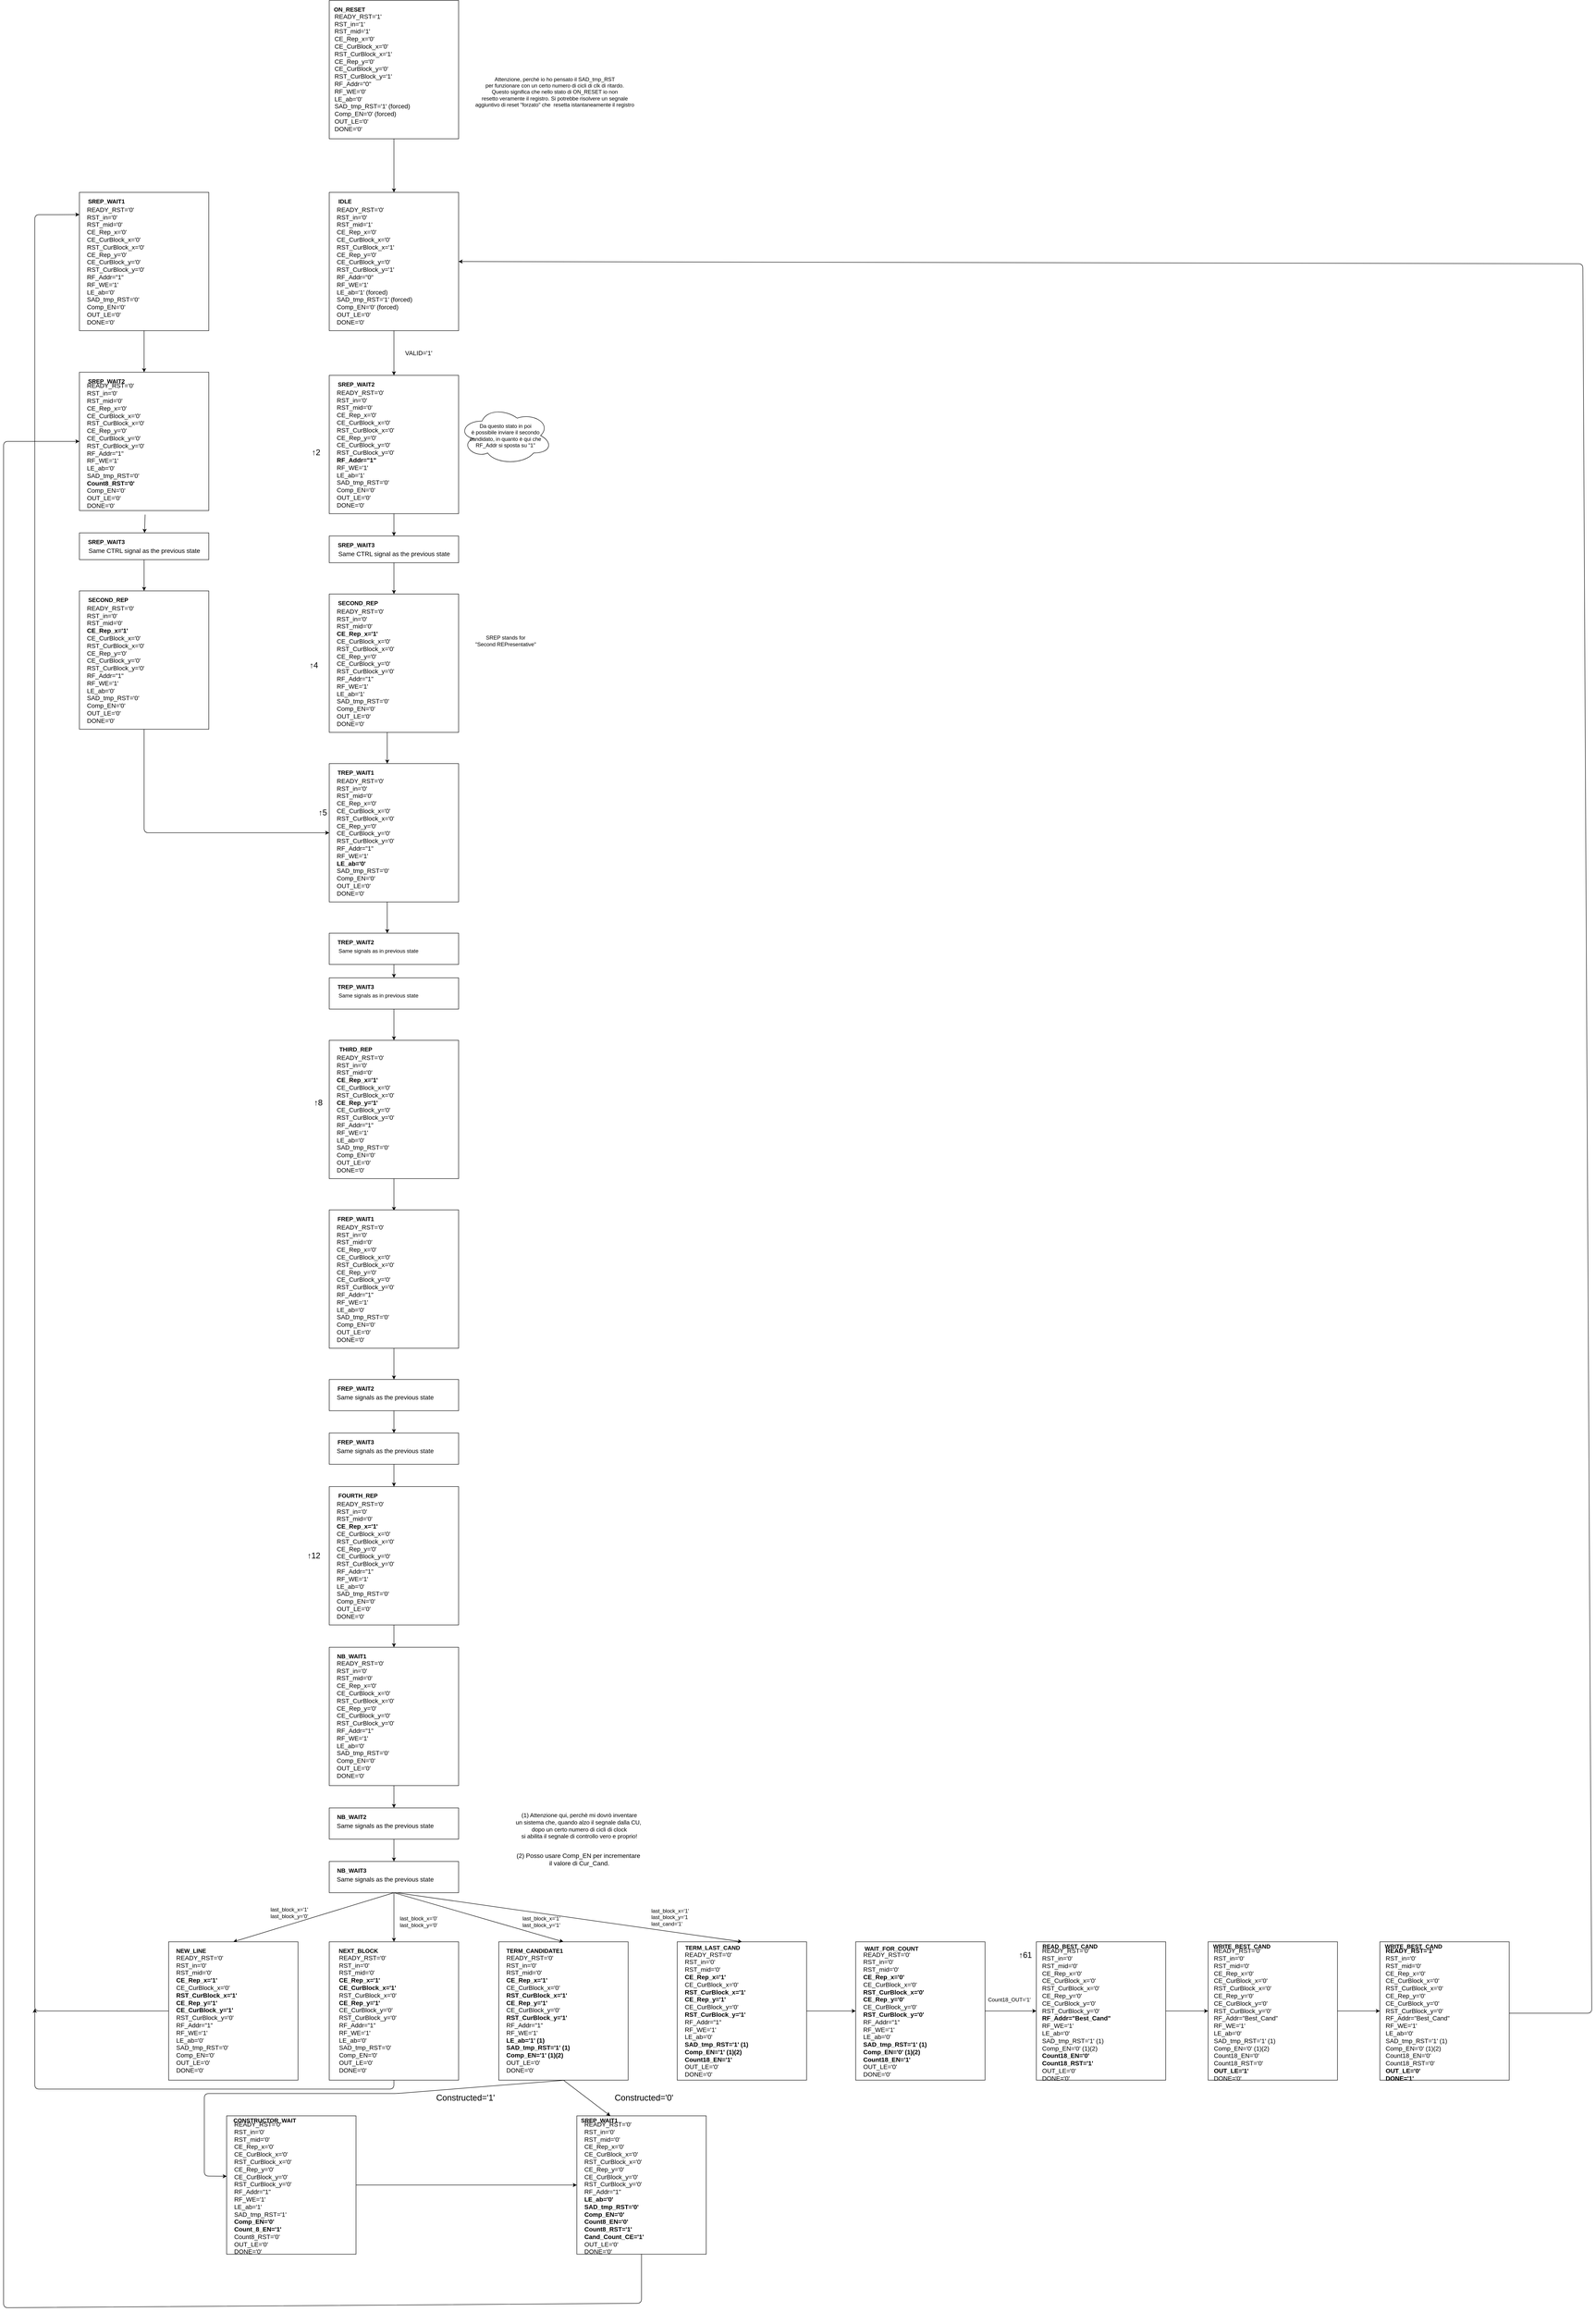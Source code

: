 <mxfile version="13.9.9" type="device" pages="2"><diagram id="K26hIB0Xt4HyCyBHsTHd" name="Pagina-1"><mxGraphModel dx="4344" dy="3192" grid="1" gridSize="10" guides="1" tooltips="1" connect="1" arrows="1" fold="1" page="1" pageScale="1" pageWidth="4681" pageHeight="3300" math="0" shadow="0"><root><mxCell id="0"/><mxCell id="1" parent="0"/><mxCell id="7W2GzSB9wpiWuf6rkkqN-1" value="" style="rounded=0;whiteSpace=wrap;html=1;" parent="1" vertex="1"><mxGeometry x="1270" y="170" width="290" height="310" as="geometry"/></mxCell><mxCell id="7W2GzSB9wpiWuf6rkkqN-2" value="&lt;b&gt;&lt;font style=&quot;font-size: 13px&quot;&gt;ON_RESET&lt;/font&gt;&lt;/b&gt;" style="text;html=1;align=center;verticalAlign=middle;resizable=0;points=[];autosize=1;" parent="1" vertex="1"><mxGeometry x="1270" y="180" width="90" height="20" as="geometry"/></mxCell><mxCell id="7W2GzSB9wpiWuf6rkkqN-3" value="&lt;font style=&quot;font-size: 14px&quot;&gt;READY_RST='1'&lt;br&gt;RST_in='1'&lt;br&gt;RST_mid='1'&lt;br&gt;CE_Rep_x='0'&lt;br&gt;CE_CurBlock_x='0'&lt;br&gt;RST_CurBlock_x='1'&lt;br&gt;CE_Rep_y='0'&lt;br&gt;CE_CurBlock_y='0'&lt;br&gt;RST_CurBlock_y='1'&lt;br&gt;RF_Addr=&quot;0&quot;&lt;br&gt;RF_WE='0'&lt;br&gt;LE_ab='0'&lt;br&gt;SAD_tmp_RST='1' (forced)&lt;br&gt;Comp_EN='0' (forced)&lt;br&gt;OUT_LE='0'&lt;br&gt;DONE='0'&lt;br&gt;&lt;br&gt;&lt;/font&gt;" style="text;html=1;align=left;verticalAlign=middle;resizable=0;points=[];autosize=1;" parent="1" vertex="1"><mxGeometry x="1280" y="210" width="180" height="260" as="geometry"/></mxCell><mxCell id="RQ78Ii-bX0Gzuh4JYAwp-1" value="" style="rounded=0;whiteSpace=wrap;html=1;" parent="1" vertex="1"><mxGeometry x="1270" y="600" width="290" height="310" as="geometry"/></mxCell><mxCell id="RQ78Ii-bX0Gzuh4JYAwp-3" value="&lt;font style=&quot;font-size: 14px&quot;&gt;READY_RST='0'&lt;br&gt;RST_in='0'&lt;br&gt;RST_mid='1'&lt;br&gt;CE_Rep_x='0'&lt;br&gt;CE_CurBlock_x='0'&lt;br&gt;RST_CurBlock_x='1'&lt;br&gt;CE_Rep_y='0'&lt;br&gt;CE_CurBlock_y='0'&lt;br&gt;RST_CurBlock_y='1'&lt;br&gt;RF_Addr=&quot;0&quot;&lt;br&gt;RF_WE='1'&lt;br&gt;LE_ab='1' (forced)&lt;br&gt;SAD_tmp_RST='1' (forced)&lt;br&gt;Comp_EN='0' (forced)&lt;br&gt;OUT_LE='0'&lt;br&gt;DONE='0'&lt;br&gt;&lt;br&gt;&lt;/font&gt;" style="text;html=1;align=left;verticalAlign=middle;resizable=0;points=[];autosize=1;" parent="1" vertex="1"><mxGeometry x="1285" y="643" width="180" height="260" as="geometry"/></mxCell><mxCell id="RQ78Ii-bX0Gzuh4JYAwp-4" value="&lt;b&gt;&lt;font style=&quot;font-size: 13px&quot;&gt;IDLE&lt;/font&gt;&lt;/b&gt;" style="text;html=1;align=center;verticalAlign=middle;resizable=0;points=[];autosize=1;" parent="1" vertex="1"><mxGeometry x="1280" y="610" width="50" height="20" as="geometry"/></mxCell><mxCell id="RQ78Ii-bX0Gzuh4JYAwp-5" value="" style="rounded=0;whiteSpace=wrap;html=1;" parent="1" vertex="1"><mxGeometry x="1270" y="1010" width="290" height="310" as="geometry"/></mxCell><mxCell id="RQ78Ii-bX0Gzuh4JYAwp-6" value="&lt;font style=&quot;font-size: 14px&quot;&gt;READY_RST='0'&lt;br&gt;RST_in='0'&lt;br&gt;RST_mid='0'&lt;br&gt;CE_Rep_x='0'&lt;br&gt;CE_CurBlock_x='0'&lt;br&gt;RST_CurBlock_x='0'&lt;br&gt;CE_Rep_y='0'&lt;br&gt;CE_CurBlock_y='0'&lt;br&gt;RST_CurBlock_y='0'&lt;br&gt;&lt;b&gt;RF_Addr=&quot;1&quot;&lt;/b&gt;&lt;br&gt;RF_WE='1'&lt;br&gt;LE_ab='1'&lt;br&gt;SAD_tmp_RST='0'&lt;br&gt;Comp_EN='0'&lt;br&gt;OUT_LE='0'&lt;br&gt;DONE='0'&lt;br&gt;&lt;br&gt;&lt;/font&gt;" style="text;html=1;align=left;verticalAlign=middle;resizable=0;points=[];autosize=1;" parent="1" vertex="1"><mxGeometry x="1285" y="1053" width="140" height="260" as="geometry"/></mxCell><mxCell id="RQ78Ii-bX0Gzuh4JYAwp-7" value="&lt;span style=&quot;font-size: 13px&quot;&gt;&lt;b&gt;SREP_WAIT2&lt;/b&gt;&lt;/span&gt;" style="text;html=1;align=center;verticalAlign=middle;resizable=0;points=[];autosize=1;" parent="1" vertex="1"><mxGeometry x="1280" y="1020" width="100" height="20" as="geometry"/></mxCell><mxCell id="RQ78Ii-bX0Gzuh4JYAwp-8" value="" style="endArrow=classic;html=1;exitX=0.5;exitY=1;exitDx=0;exitDy=0;entryX=0.5;entryY=0;entryDx=0;entryDy=0;" parent="1" source="RQ78Ii-bX0Gzuh4JYAwp-1" target="RQ78Ii-bX0Gzuh4JYAwp-5" edge="1"><mxGeometry width="50" height="50" relative="1" as="geometry"><mxPoint x="1570" y="990" as="sourcePoint"/><mxPoint x="1620" y="940" as="targetPoint"/></mxGeometry></mxCell><mxCell id="RQ78Ii-bX0Gzuh4JYAwp-9" value="&lt;font style=&quot;font-size: 14px&quot;&gt;VALID='1'&lt;/font&gt;" style="text;html=1;align=center;verticalAlign=middle;resizable=0;points=[];autosize=1;" parent="1" vertex="1"><mxGeometry x="1430" y="950" width="80" height="20" as="geometry"/></mxCell><mxCell id="RQ78Ii-bX0Gzuh4JYAwp-10" value="" style="endArrow=classic;html=1;exitX=0.5;exitY=1;exitDx=0;exitDy=0;entryX=0.5;entryY=0;entryDx=0;entryDy=0;" parent="1" source="7W2GzSB9wpiWuf6rkkqN-1" target="RQ78Ii-bX0Gzuh4JYAwp-1" edge="1"><mxGeometry width="50" height="50" relative="1" as="geometry"><mxPoint x="1570" y="390" as="sourcePoint"/><mxPoint x="1620" y="340" as="targetPoint"/></mxGeometry></mxCell><mxCell id="RQ78Ii-bX0Gzuh4JYAwp-21" value="Da questo stato in poi&lt;br&gt;è possibile inviare il secondo candidato, in quanto è qui che RF_Addr si sposta su &quot;1&quot;" style="ellipse;shape=cloud;whiteSpace=wrap;html=1;" parent="1" vertex="1"><mxGeometry x="1560" y="1080" width="210" height="130" as="geometry"/></mxCell><mxCell id="RQ78Ii-bX0Gzuh4JYAwp-22" value="" style="endArrow=classic;html=1;exitX=0.5;exitY=1;exitDx=0;exitDy=0;" parent="1" source="RQ78Ii-bX0Gzuh4JYAwp-5" edge="1"><mxGeometry width="50" height="50" relative="1" as="geometry"><mxPoint x="1570" y="1190" as="sourcePoint"/><mxPoint x="1415" y="1370" as="targetPoint"/></mxGeometry></mxCell><mxCell id="RQ78Ii-bX0Gzuh4JYAwp-23" value="" style="rounded=0;whiteSpace=wrap;html=1;" parent="1" vertex="1"><mxGeometry x="1270" y="1370" width="290" height="60" as="geometry"/></mxCell><mxCell id="RQ78Ii-bX0Gzuh4JYAwp-24" value="&lt;span style=&quot;font-size: 13px&quot;&gt;&lt;b&gt;SREP_WAIT3&lt;/b&gt;&lt;/span&gt;" style="text;html=1;align=center;verticalAlign=middle;resizable=0;points=[];autosize=1;" parent="1" vertex="1"><mxGeometry x="1280" y="1380" width="100" height="20" as="geometry"/></mxCell><mxCell id="RQ78Ii-bX0Gzuh4JYAwp-25" value="&lt;font style=&quot;font-size: 14px&quot;&gt;Same CTRL signal as the previous state&lt;/font&gt;" style="text;html=1;align=center;verticalAlign=middle;resizable=0;points=[];autosize=1;" parent="1" vertex="1"><mxGeometry x="1280" y="1400" width="270" height="20" as="geometry"/></mxCell><mxCell id="RQ78Ii-bX0Gzuh4JYAwp-26" value="" style="rounded=0;whiteSpace=wrap;html=1;" parent="1" vertex="1"><mxGeometry x="1270" y="1500" width="290" height="310" as="geometry"/></mxCell><mxCell id="RQ78Ii-bX0Gzuh4JYAwp-27" value="&lt;font style=&quot;font-size: 14px&quot;&gt;READY_RST='0'&lt;br&gt;RST_in='0'&lt;br&gt;RST_mid='0'&lt;br&gt;&lt;b&gt;CE_Rep_x='1'&lt;/b&gt;&lt;br&gt;CE_CurBlock_x='0'&lt;br&gt;RST_CurBlock_x='0'&lt;br&gt;CE_Rep_y='0'&lt;br&gt;CE_CurBlock_y='0'&lt;br&gt;RST_CurBlock_y='0'&lt;br&gt;RF_Addr=&quot;1&quot;&lt;br&gt;RF_WE='1'&lt;br&gt;LE_ab='1'&lt;br&gt;SAD_tmp_RST='0'&lt;br&gt;Comp_EN='0'&lt;br&gt;OUT_LE='0'&lt;br&gt;DONE='0'&lt;br&gt;&lt;br&gt;&lt;/font&gt;" style="text;html=1;align=left;verticalAlign=middle;resizable=0;points=[];autosize=1;" parent="1" vertex="1"><mxGeometry x="1285" y="1543" width="140" height="260" as="geometry"/></mxCell><mxCell id="RQ78Ii-bX0Gzuh4JYAwp-28" value="&lt;span style=&quot;font-size: 13px&quot;&gt;&lt;b&gt;SECOND_REP&lt;/b&gt;&lt;/span&gt;" style="text;html=1;align=center;verticalAlign=middle;resizable=0;points=[];autosize=1;" parent="1" vertex="1"><mxGeometry x="1279" y="1510" width="110" height="20" as="geometry"/></mxCell><mxCell id="RQ78Ii-bX0Gzuh4JYAwp-29" value="" style="endArrow=classic;html=1;exitX=0.5;exitY=1;exitDx=0;exitDy=0;entryX=0.5;entryY=0;entryDx=0;entryDy=0;" parent="1" source="RQ78Ii-bX0Gzuh4JYAwp-23" target="RQ78Ii-bX0Gzuh4JYAwp-26" edge="1"><mxGeometry width="50" height="50" relative="1" as="geometry"><mxPoint x="1570" y="1500" as="sourcePoint"/><mxPoint x="1620" y="1450" as="targetPoint"/></mxGeometry></mxCell><mxCell id="RQ78Ii-bX0Gzuh4JYAwp-30" value="" style="endArrow=classic;html=1;exitX=0.5;exitY=1;exitDx=0;exitDy=0;entryX=0.5;entryY=0;entryDx=0;entryDy=0;" parent="1" edge="1"><mxGeometry width="50" height="50" relative="1" as="geometry"><mxPoint x="1400" y="1810" as="sourcePoint"/><mxPoint x="1400" y="1880" as="targetPoint"/></mxGeometry></mxCell><mxCell id="RQ78Ii-bX0Gzuh4JYAwp-33" value="" style="rounded=0;whiteSpace=wrap;html=1;" parent="1" vertex="1"><mxGeometry x="1270" y="1880" width="290" height="310" as="geometry"/></mxCell><mxCell id="RQ78Ii-bX0Gzuh4JYAwp-34" value="&lt;font style=&quot;font-size: 14px&quot;&gt;READY_RST='0'&lt;br&gt;RST_in='0'&lt;br&gt;RST_mid='0'&lt;br&gt;CE_Rep_x='0'&lt;br&gt;CE_CurBlock_x='0'&lt;br&gt;RST_CurBlock_x='0'&lt;br&gt;CE_Rep_y='0'&lt;br&gt;CE_CurBlock_y='0'&lt;br&gt;RST_CurBlock_y='0'&lt;br&gt;RF_Addr=&quot;1&quot;&lt;br&gt;RF_WE='1'&lt;br&gt;&lt;b&gt;LE_ab='0'&lt;/b&gt;&lt;br&gt;SAD_tmp_RST='0'&lt;br&gt;Comp_EN='0'&lt;br&gt;OUT_LE='0'&lt;br&gt;DONE='0'&lt;br&gt;&lt;br&gt;&lt;/font&gt;" style="text;html=1;align=left;verticalAlign=middle;resizable=0;points=[];autosize=1;" parent="1" vertex="1"><mxGeometry x="1285" y="1923" width="140" height="260" as="geometry"/></mxCell><mxCell id="RQ78Ii-bX0Gzuh4JYAwp-35" value="&lt;span style=&quot;font-size: 13px&quot;&gt;&lt;b&gt;TREP_WAIT1&lt;/b&gt;&lt;/span&gt;" style="text;html=1;align=center;verticalAlign=middle;resizable=0;points=[];autosize=1;" parent="1" vertex="1"><mxGeometry x="1279" y="1890" width="100" height="20" as="geometry"/></mxCell><mxCell id="cXZ1ODh4KpXXJQzzK5b7-1" value="SREP stands for&lt;br&gt;&quot;Second REPresentative&quot;" style="text;html=1;align=center;verticalAlign=middle;resizable=0;points=[];autosize=1;" parent="1" vertex="1"><mxGeometry x="1590" y="1590" width="150" height="30" as="geometry"/></mxCell><mxCell id="M2ZZN93iE2OhyCjOYzNX-1" value="&lt;font style=&quot;font-size: 18px&quot;&gt;↑2&lt;/font&gt;" style="text;html=1;align=center;verticalAlign=middle;resizable=0;points=[];autosize=1;" parent="1" vertex="1"><mxGeometry x="1225" y="1173" width="30" height="20" as="geometry"/></mxCell><mxCell id="M2ZZN93iE2OhyCjOYzNX-2" value="&lt;font style=&quot;font-size: 18px&quot;&gt;↑5&lt;/font&gt;" style="text;html=1;align=center;verticalAlign=middle;resizable=0;points=[];autosize=1;" parent="1" vertex="1"><mxGeometry x="1240" y="1980" width="30" height="20" as="geometry"/></mxCell><mxCell id="fbG9y8cVZYp_KizDE86k-6" value="" style="endArrow=classic;html=1;exitX=0.5;exitY=1;exitDx=0;exitDy=0;entryX=0.5;entryY=0;entryDx=0;entryDy=0;" parent="1" edge="1"><mxGeometry width="50" height="50" relative="1" as="geometry"><mxPoint x="1400" y="2190" as="sourcePoint"/><mxPoint x="1400" y="2260" as="targetPoint"/></mxGeometry></mxCell><mxCell id="fbG9y8cVZYp_KizDE86k-23" value="" style="edgeStyle=orthogonalEdgeStyle;rounded=0;orthogonalLoop=1;jettySize=auto;html=1;entryX=0.5;entryY=0;entryDx=0;entryDy=0;" parent="1" source="fbG9y8cVZYp_KizDE86k-7" target="fbG9y8cVZYp_KizDE86k-13" edge="1"><mxGeometry relative="1" as="geometry"/></mxCell><mxCell id="fbG9y8cVZYp_KizDE86k-7" value="" style="rounded=0;whiteSpace=wrap;html=1;" parent="1" vertex="1"><mxGeometry x="1270" y="2260" width="290" height="70" as="geometry"/></mxCell><mxCell id="fbG9y8cVZYp_KizDE86k-8" value="&lt;font style=&quot;font-size: 14px&quot;&gt;&lt;br&gt;&lt;/font&gt;" style="text;html=1;align=left;verticalAlign=middle;resizable=0;points=[];autosize=1;" parent="1" vertex="1"><mxGeometry x="1285" y="2423" width="20" height="20" as="geometry"/></mxCell><mxCell id="fbG9y8cVZYp_KizDE86k-9" value="&lt;span style=&quot;font-size: 13px&quot;&gt;&lt;b&gt;TREP_WAIT2&lt;/b&gt;&lt;/span&gt;" style="text;html=1;align=center;verticalAlign=middle;resizable=0;points=[];autosize=1;" parent="1" vertex="1"><mxGeometry x="1279" y="2270" width="100" height="20" as="geometry"/></mxCell><mxCell id="fbG9y8cVZYp_KizDE86k-12" value="Same signals as in previous state" style="text;html=1;align=center;verticalAlign=middle;resizable=0;points=[];autosize=1;" parent="1" vertex="1"><mxGeometry x="1285" y="2290" width="190" height="20" as="geometry"/></mxCell><mxCell id="fbG9y8cVZYp_KizDE86k-22" value="" style="edgeStyle=orthogonalEdgeStyle;rounded=0;orthogonalLoop=1;jettySize=auto;html=1;entryX=0.5;entryY=0;entryDx=0;entryDy=0;" parent="1" source="fbG9y8cVZYp_KizDE86k-13" target="fbG9y8cVZYp_KizDE86k-19" edge="1"><mxGeometry relative="1" as="geometry"/></mxCell><mxCell id="fbG9y8cVZYp_KizDE86k-13" value="" style="rounded=0;whiteSpace=wrap;html=1;" parent="1" vertex="1"><mxGeometry x="1270" y="2360" width="290" height="70" as="geometry"/></mxCell><mxCell id="fbG9y8cVZYp_KizDE86k-14" value="&lt;span style=&quot;font-size: 13px&quot;&gt;&lt;b&gt;TREP_WAIT3&lt;/b&gt;&lt;/span&gt;" style="text;html=1;align=center;verticalAlign=middle;resizable=0;points=[];autosize=1;" parent="1" vertex="1"><mxGeometry x="1279" y="2370" width="100" height="20" as="geometry"/></mxCell><mxCell id="fbG9y8cVZYp_KizDE86k-15" value="Same signals as in previous state" style="text;html=1;align=center;verticalAlign=middle;resizable=0;points=[];autosize=1;" parent="1" vertex="1"><mxGeometry x="1285" y="2390" width="190" height="20" as="geometry"/></mxCell><mxCell id="fbG9y8cVZYp_KizDE86k-19" value="" style="rounded=0;whiteSpace=wrap;html=1;" parent="1" vertex="1"><mxGeometry x="1270" y="2500" width="290" height="310" as="geometry"/></mxCell><mxCell id="fbG9y8cVZYp_KizDE86k-20" value="&lt;font style=&quot;font-size: 14px&quot;&gt;READY_RST='0'&lt;br&gt;RST_in='0'&lt;br&gt;RST_mid='0'&lt;br&gt;&lt;b&gt;CE_Rep_x='1'&lt;/b&gt;&lt;br&gt;CE_CurBlock_x='0'&lt;br&gt;RST_CurBlock_x='0'&lt;br&gt;&lt;b&gt;CE_Rep_y='1'&lt;/b&gt;&lt;br&gt;CE_CurBlock_y='0'&lt;br&gt;RST_CurBlock_y='0'&lt;br&gt;RF_Addr=&quot;1&quot;&lt;br&gt;RF_WE='1'&lt;br&gt;LE_ab='0'&lt;br&gt;SAD_tmp_RST='0'&lt;br&gt;Comp_EN='0'&lt;br&gt;OUT_LE='0'&lt;br&gt;DONE='0'&lt;br&gt;&lt;br&gt;&lt;/font&gt;" style="text;html=1;align=left;verticalAlign=middle;resizable=0;points=[];autosize=1;" parent="1" vertex="1"><mxGeometry x="1285" y="2543" width="140" height="260" as="geometry"/></mxCell><mxCell id="fbG9y8cVZYp_KizDE86k-21" value="&lt;span style=&quot;font-size: 13px&quot;&gt;&lt;b&gt;THIRD_REP&lt;/b&gt;&lt;/span&gt;" style="text;html=1;align=center;verticalAlign=middle;resizable=0;points=[];autosize=1;" parent="1" vertex="1"><mxGeometry x="1284" y="2510" width="90" height="20" as="geometry"/></mxCell><mxCell id="fbG9y8cVZYp_KizDE86k-24" value="" style="endArrow=classic;html=1;exitX=0.5;exitY=1;exitDx=0;exitDy=0;" parent="1" source="fbG9y8cVZYp_KizDE86k-19" edge="1"><mxGeometry width="50" height="50" relative="1" as="geometry"><mxPoint x="1540" y="2660" as="sourcePoint"/><mxPoint x="1415" y="2882" as="targetPoint"/></mxGeometry></mxCell><mxCell id="fbG9y8cVZYp_KizDE86k-25" value="&lt;font style=&quot;font-size: 18px&quot;&gt;↑8&lt;/font&gt;" style="text;html=1;align=center;verticalAlign=middle;resizable=0;points=[];autosize=1;" parent="1" vertex="1"><mxGeometry x="1230" y="2630" width="30" height="20" as="geometry"/></mxCell><mxCell id="fbG9y8cVZYp_KizDE86k-26" value="" style="rounded=0;whiteSpace=wrap;html=1;" parent="1" vertex="1"><mxGeometry x="1270" y="2880" width="290" height="310" as="geometry"/></mxCell><mxCell id="fbG9y8cVZYp_KizDE86k-27" value="&lt;font style=&quot;font-size: 14px&quot;&gt;READY_RST='0'&lt;br&gt;RST_in='0'&lt;br&gt;RST_mid='0'&lt;br&gt;CE_Rep_x='0'&lt;br&gt;CE_CurBlock_x='0'&lt;br&gt;RST_CurBlock_x='0'&lt;br&gt;CE_Rep_y='0'&lt;br&gt;CE_CurBlock_y='0'&lt;br&gt;RST_CurBlock_y='0'&lt;br&gt;RF_Addr=&quot;1&quot;&lt;br&gt;RF_WE='1'&lt;br&gt;LE_ab='0'&lt;br&gt;SAD_tmp_RST='0'&lt;br&gt;Comp_EN='0'&lt;br&gt;OUT_LE='0'&lt;br&gt;DONE='0'&lt;br&gt;&lt;br&gt;&lt;/font&gt;" style="text;html=1;align=left;verticalAlign=middle;resizable=0;points=[];autosize=1;" parent="1" vertex="1"><mxGeometry x="1285" y="2923" width="140" height="260" as="geometry"/></mxCell><mxCell id="fbG9y8cVZYp_KizDE86k-28" value="&lt;span style=&quot;font-size: 13px&quot;&gt;&lt;b&gt;FREP_WAIT1&lt;/b&gt;&lt;/span&gt;" style="text;html=1;align=center;verticalAlign=middle;resizable=0;points=[];autosize=1;" parent="1" vertex="1"><mxGeometry x="1279" y="2890" width="100" height="20" as="geometry"/></mxCell><mxCell id="ApAjApPMBP4ZesEMIKsj-1" value="" style="rounded=0;whiteSpace=wrap;html=1;" parent="1" vertex="1"><mxGeometry x="1270" y="3260" width="290" height="70" as="geometry"/></mxCell><mxCell id="ApAjApPMBP4ZesEMIKsj-2" value="&lt;font style=&quot;font-size: 14px&quot;&gt;Same signals as the previous state&lt;br&gt;&lt;/font&gt;" style="text;html=1;align=left;verticalAlign=middle;resizable=0;points=[];autosize=1;" parent="1" vertex="1"><mxGeometry x="1285" y="3290" width="230" height="20" as="geometry"/></mxCell><mxCell id="ApAjApPMBP4ZesEMIKsj-3" value="&lt;span style=&quot;font-size: 13px&quot;&gt;&lt;b&gt;FREP_WAIT2&lt;/b&gt;&lt;/span&gt;" style="text;html=1;align=center;verticalAlign=middle;resizable=0;points=[];autosize=1;" parent="1" vertex="1"><mxGeometry x="1279" y="3270" width="100" height="20" as="geometry"/></mxCell><mxCell id="ApAjApPMBP4ZesEMIKsj-5" value="" style="endArrow=classic;html=1;exitX=0.5;exitY=1;exitDx=0;exitDy=0;entryX=0.5;entryY=0;entryDx=0;entryDy=0;" parent="1" source="fbG9y8cVZYp_KizDE86k-26" target="ApAjApPMBP4ZesEMIKsj-1" edge="1"><mxGeometry width="50" height="50" relative="1" as="geometry"><mxPoint x="1530" y="3420" as="sourcePoint"/><mxPoint x="1580" y="3370" as="targetPoint"/></mxGeometry></mxCell><mxCell id="ApAjApPMBP4ZesEMIKsj-6" value="" style="rounded=0;whiteSpace=wrap;html=1;" parent="1" vertex="1"><mxGeometry x="1270" y="3380" width="290" height="70" as="geometry"/></mxCell><mxCell id="ApAjApPMBP4ZesEMIKsj-7" value="&lt;font style=&quot;font-size: 14px&quot;&gt;Same signals as the previous state&lt;br&gt;&lt;/font&gt;" style="text;html=1;align=left;verticalAlign=middle;resizable=0;points=[];autosize=1;" parent="1" vertex="1"><mxGeometry x="1285" y="3410" width="230" height="20" as="geometry"/></mxCell><mxCell id="ApAjApPMBP4ZesEMIKsj-8" value="&lt;span style=&quot;font-size: 13px&quot;&gt;&lt;b&gt;FREP_WAIT3&lt;/b&gt;&lt;/span&gt;" style="text;html=1;align=center;verticalAlign=middle;resizable=0;points=[];autosize=1;" parent="1" vertex="1"><mxGeometry x="1279" y="3390" width="100" height="20" as="geometry"/></mxCell><mxCell id="ApAjApPMBP4ZesEMIKsj-10" value="" style="endArrow=classic;html=1;exitX=0.5;exitY=1;exitDx=0;exitDy=0;entryX=0.5;entryY=0;entryDx=0;entryDy=0;" parent="1" source="ApAjApPMBP4ZesEMIKsj-1" target="ApAjApPMBP4ZesEMIKsj-6" edge="1"><mxGeometry width="50" height="50" relative="1" as="geometry"><mxPoint x="1710" y="3450" as="sourcePoint"/><mxPoint x="1760" y="3400" as="targetPoint"/></mxGeometry></mxCell><mxCell id="ApAjApPMBP4ZesEMIKsj-12" value="" style="endArrow=classic;html=1;exitX=0.5;exitY=1;exitDx=0;exitDy=0;entryX=0.5;entryY=0;entryDx=0;entryDy=0;" parent="1" source="ApAjApPMBP4ZesEMIKsj-6" target="ApAjApPMBP4ZesEMIKsj-13" edge="1"><mxGeometry width="50" height="50" relative="1" as="geometry"><mxPoint x="1510" y="3760" as="sourcePoint"/><mxPoint x="1410" y="3470" as="targetPoint"/></mxGeometry></mxCell><mxCell id="ApAjApPMBP4ZesEMIKsj-13" value="" style="rounded=0;whiteSpace=wrap;html=1;" parent="1" vertex="1"><mxGeometry x="1270" y="3500" width="290" height="310" as="geometry"/></mxCell><mxCell id="ApAjApPMBP4ZesEMIKsj-14" value="&lt;font style=&quot;font-size: 14px&quot;&gt;READY_RST='0'&lt;br&gt;RST_in='0'&lt;br&gt;RST_mid='0'&lt;br&gt;&lt;b&gt;CE_Rep_x='1'&lt;/b&gt;&lt;br&gt;CE_CurBlock_x='0'&lt;br&gt;RST_CurBlock_x='0'&lt;br&gt;CE_Rep_y='0'&lt;br&gt;CE_CurBlock_y='0'&lt;br&gt;RST_CurBlock_y='0'&lt;br&gt;RF_Addr=&quot;1&quot;&lt;br&gt;RF_WE='1'&lt;br&gt;LE_ab='0'&lt;br&gt;SAD_tmp_RST='0'&lt;br&gt;Comp_EN='0'&lt;br&gt;OUT_LE='0'&lt;br&gt;DONE='0'&lt;br&gt;&lt;br&gt;&lt;/font&gt;" style="text;html=1;align=left;verticalAlign=middle;resizable=0;points=[];autosize=1;" parent="1" vertex="1"><mxGeometry x="1285" y="3543" width="140" height="260" as="geometry"/></mxCell><mxCell id="ApAjApPMBP4ZesEMIKsj-15" value="&lt;span style=&quot;font-size: 13px&quot;&gt;&lt;b&gt;FOURTH_REP&lt;/b&gt;&lt;/span&gt;" style="text;html=1;align=center;verticalAlign=middle;resizable=0;points=[];autosize=1;" parent="1" vertex="1"><mxGeometry x="1284" y="3510" width="100" height="20" as="geometry"/></mxCell><mxCell id="ApAjApPMBP4ZesEMIKsj-17" value="&lt;font style=&quot;font-size: 18px&quot;&gt;↑4&lt;/font&gt;" style="text;html=1;align=center;verticalAlign=middle;resizable=0;points=[];autosize=1;" parent="1" vertex="1"><mxGeometry x="1220" y="1650" width="30" height="20" as="geometry"/></mxCell><mxCell id="ApAjApPMBP4ZesEMIKsj-18" value="&lt;font style=&quot;font-size: 18px&quot;&gt;↑12&lt;/font&gt;" style="text;html=1;align=center;verticalAlign=middle;resizable=0;points=[];autosize=1;" parent="1" vertex="1"><mxGeometry x="1215" y="3645" width="40" height="20" as="geometry"/></mxCell><mxCell id="ApAjApPMBP4ZesEMIKsj-25" value="" style="endArrow=classic;html=1;exitX=0.5;exitY=1;exitDx=0;exitDy=0;entryX=0.5;entryY=0;entryDx=0;entryDy=0;" parent="1" target="ApAjApPMBP4ZesEMIKsj-26" edge="1"><mxGeometry width="50" height="50" relative="1" as="geometry"><mxPoint x="1415" y="3810" as="sourcePoint"/><mxPoint x="1410" y="3830" as="targetPoint"/></mxGeometry></mxCell><mxCell id="ApAjApPMBP4ZesEMIKsj-26" value="" style="rounded=0;whiteSpace=wrap;html=1;" parent="1" vertex="1"><mxGeometry x="1270" y="3860" width="290" height="310" as="geometry"/></mxCell><mxCell id="ApAjApPMBP4ZesEMIKsj-27" value="&lt;font style=&quot;font-size: 14px&quot;&gt;READY_RST='0'&lt;br&gt;RST_in='0'&lt;br&gt;RST_mid='0'&lt;br&gt;CE_Rep_x='0'&lt;br&gt;CE_CurBlock_x='0'&lt;br&gt;RST_CurBlock_x='0'&lt;br&gt;CE_Rep_y='0'&lt;br&gt;CE_CurBlock_y='0'&lt;br&gt;RST_CurBlock_y='0'&lt;br&gt;RF_Addr=&quot;1&quot;&lt;br&gt;RF_WE='1'&lt;br&gt;LE_ab='0'&lt;br&gt;SAD_tmp_RST='0'&lt;br&gt;Comp_EN='0'&lt;br&gt;OUT_LE='0'&lt;br&gt;DONE='0'&lt;br&gt;&lt;br&gt;&lt;/font&gt;" style="text;html=1;align=left;verticalAlign=middle;resizable=0;points=[];autosize=1;" parent="1" vertex="1"><mxGeometry x="1285" y="3900" width="140" height="260" as="geometry"/></mxCell><mxCell id="ApAjApPMBP4ZesEMIKsj-28" value="&lt;span style=&quot;font-size: 13px&quot;&gt;&lt;b&gt;NB_WAIT1&lt;/b&gt;&lt;/span&gt;" style="text;html=1;align=center;verticalAlign=middle;resizable=0;points=[];autosize=1;" parent="1" vertex="1"><mxGeometry x="1280" y="3870" width="80" height="20" as="geometry"/></mxCell><mxCell id="ApAjApPMBP4ZesEMIKsj-34" value="" style="endArrow=classic;html=1;exitX=0.5;exitY=1;exitDx=0;exitDy=0;entryX=0.5;entryY=0;entryDx=0;entryDy=0;" parent="1" target="ApAjApPMBP4ZesEMIKsj-35" edge="1"><mxGeometry width="50" height="50" relative="1" as="geometry"><mxPoint x="1415" y="4170" as="sourcePoint"/><mxPoint x="1410" y="4190" as="targetPoint"/></mxGeometry></mxCell><mxCell id="ApAjApPMBP4ZesEMIKsj-35" value="" style="rounded=0;whiteSpace=wrap;html=1;" parent="1" vertex="1"><mxGeometry x="1270" y="4220" width="290" height="70" as="geometry"/></mxCell><mxCell id="ApAjApPMBP4ZesEMIKsj-37" value="&lt;span style=&quot;font-size: 13px&quot;&gt;&lt;b&gt;NB_WAIT2&lt;/b&gt;&lt;/span&gt;" style="text;html=1;align=center;verticalAlign=middle;resizable=0;points=[];autosize=1;" parent="1" vertex="1"><mxGeometry x="1280" y="4230" width="80" height="20" as="geometry"/></mxCell><mxCell id="ApAjApPMBP4ZesEMIKsj-38" value="&lt;font style=&quot;font-size: 14px&quot;&gt;Same signals as the previous state&lt;br&gt;&lt;/font&gt;" style="text;html=1;align=left;verticalAlign=middle;resizable=0;points=[];autosize=1;" parent="1" vertex="1"><mxGeometry x="1285" y="4250" width="230" height="20" as="geometry"/></mxCell><mxCell id="ApAjApPMBP4ZesEMIKsj-39" value="" style="endArrow=classic;html=1;exitX=0.5;exitY=1;exitDx=0;exitDy=0;entryX=0.5;entryY=0;entryDx=0;entryDy=0;" parent="1" target="ApAjApPMBP4ZesEMIKsj-40" edge="1"><mxGeometry width="50" height="50" relative="1" as="geometry"><mxPoint x="1415" y="4290" as="sourcePoint"/><mxPoint x="1410" y="4310" as="targetPoint"/></mxGeometry></mxCell><mxCell id="ApAjApPMBP4ZesEMIKsj-40" value="" style="rounded=0;whiteSpace=wrap;html=1;" parent="1" vertex="1"><mxGeometry x="1270" y="4340" width="290" height="70" as="geometry"/></mxCell><mxCell id="ApAjApPMBP4ZesEMIKsj-41" value="&lt;span style=&quot;font-size: 13px&quot;&gt;&lt;b&gt;NB_WAIT3&lt;/b&gt;&lt;/span&gt;" style="text;html=1;align=center;verticalAlign=middle;resizable=0;points=[];autosize=1;" parent="1" vertex="1"><mxGeometry x="1280" y="4350" width="80" height="20" as="geometry"/></mxCell><mxCell id="ApAjApPMBP4ZesEMIKsj-42" value="&lt;font style=&quot;font-size: 14px&quot;&gt;Same signals as the previous state&lt;br&gt;&lt;/font&gt;" style="text;html=1;align=left;verticalAlign=middle;resizable=0;points=[];autosize=1;" parent="1" vertex="1"><mxGeometry x="1285" y="4370" width="230" height="20" as="geometry"/></mxCell><mxCell id="ApAjApPMBP4ZesEMIKsj-45" value="" style="endArrow=classic;html=1;exitX=0.5;exitY=1;exitDx=0;exitDy=0;entryX=0.5;entryY=0;entryDx=0;entryDy=0;" parent="1" source="ApAjApPMBP4ZesEMIKsj-40" target="ApAjApPMBP4ZesEMIKsj-46" edge="1"><mxGeometry width="50" height="50" relative="1" as="geometry"><mxPoint x="1225" y="4410" as="sourcePoint"/><mxPoint x="1050" y="4490" as="targetPoint"/></mxGeometry></mxCell><mxCell id="ApAjApPMBP4ZesEMIKsj-46" value="" style="rounded=0;whiteSpace=wrap;html=1;" parent="1" vertex="1"><mxGeometry x="910" y="4520" width="290" height="310" as="geometry"/></mxCell><mxCell id="ApAjApPMBP4ZesEMIKsj-47" value="&lt;font style=&quot;font-size: 14px&quot;&gt;READY_RST='0'&lt;br&gt;RST_in='0'&lt;br&gt;RST_mid='0'&lt;br&gt;&lt;b&gt;CE_Rep_x='1'&lt;/b&gt;&lt;br&gt;CE_CurBlock_x='0'&lt;br&gt;&lt;b&gt;RST_CurBlock_x='1'&lt;/b&gt;&lt;br&gt;&lt;b&gt;CE_Rep_y='1'&lt;/b&gt;&lt;br&gt;&lt;b&gt;CE_CurBlock_y='1'&lt;/b&gt;&lt;br&gt;RST_CurBlock_y='0'&lt;br&gt;RF_Addr=&quot;1&quot;&lt;br&gt;RF_WE='1'&lt;br&gt;LE_ab='0'&lt;br&gt;SAD_tmp_RST='0'&lt;br&gt;Comp_EN='0'&lt;br&gt;OUT_LE='0'&lt;br&gt;DONE='0'&lt;br&gt;&lt;br&gt;&lt;/font&gt;" style="text;html=1;align=left;verticalAlign=middle;resizable=0;points=[];autosize=1;" parent="1" vertex="1"><mxGeometry x="925" y="4560" width="150" height="260" as="geometry"/></mxCell><mxCell id="ApAjApPMBP4ZesEMIKsj-48" value="&lt;span style=&quot;font-size: 13px&quot;&gt;&lt;b&gt;NEW_LINE&lt;/b&gt;&lt;/span&gt;" style="text;html=1;align=center;verticalAlign=middle;resizable=0;points=[];autosize=1;" parent="1" vertex="1"><mxGeometry x="920" y="4530" width="80" height="20" as="geometry"/></mxCell><mxCell id="ApAjApPMBP4ZesEMIKsj-49" value="last_block_x='1'&lt;br&gt;last_block_y='0'" style="text;html=1;align=center;verticalAlign=middle;resizable=0;points=[];autosize=1;" parent="1" vertex="1"><mxGeometry x="1130" y="4440" width="100" height="30" as="geometry"/></mxCell><mxCell id="ApAjApPMBP4ZesEMIKsj-59" value="" style="rounded=0;whiteSpace=wrap;html=1;" parent="1" vertex="1"><mxGeometry x="1270" y="4520" width="290" height="310" as="geometry"/></mxCell><mxCell id="ApAjApPMBP4ZesEMIKsj-60" value="&lt;font style=&quot;font-size: 14px&quot;&gt;READY_RST='0'&lt;br&gt;RST_in='0'&lt;br&gt;RST_mid='0'&lt;br&gt;&lt;b&gt;CE_Rep_x='1'&lt;/b&gt;&lt;br&gt;&lt;b&gt;CE_CurBlock_x='1'&lt;/b&gt;&lt;br&gt;RST_CurBlock_x='0'&lt;br&gt;&lt;b&gt;CE_Rep_y='1'&lt;/b&gt;&lt;br&gt;CE_CurBlock_y='0'&lt;br&gt;RST_CurBlock_y='0'&lt;br&gt;RF_Addr=&quot;1&quot;&lt;br&gt;RF_WE='1'&lt;br&gt;LE_ab='0'&lt;br&gt;SAD_tmp_RST='0'&lt;br&gt;Comp_EN='0'&lt;br&gt;OUT_LE='0'&lt;br&gt;DONE='0'&lt;br&gt;&lt;br&gt;&lt;/font&gt;" style="text;html=1;align=left;verticalAlign=middle;resizable=0;points=[];autosize=1;" parent="1" vertex="1"><mxGeometry x="1290" y="4560" width="140" height="260" as="geometry"/></mxCell><mxCell id="ApAjApPMBP4ZesEMIKsj-61" value="&lt;span style=&quot;font-size: 13px&quot;&gt;&lt;b&gt;NEXT_BLOCK&lt;/b&gt;&lt;/span&gt;" style="text;html=1;align=center;verticalAlign=middle;resizable=0;points=[];autosize=1;" parent="1" vertex="1"><mxGeometry x="1285" y="4530" width="100" height="20" as="geometry"/></mxCell><mxCell id="ApAjApPMBP4ZesEMIKsj-62" value="" style="endArrow=classic;html=1;exitX=0.5;exitY=1;exitDx=0;exitDy=0;entryX=0.5;entryY=0;entryDx=0;entryDy=0;" parent="1" source="ApAjApPMBP4ZesEMIKsj-40" target="ApAjApPMBP4ZesEMIKsj-59" edge="1"><mxGeometry width="50" height="50" relative="1" as="geometry"><mxPoint x="1225" y="4410" as="sourcePoint"/><mxPoint x="1370" y="4590" as="targetPoint"/></mxGeometry></mxCell><mxCell id="ApAjApPMBP4ZesEMIKsj-63" value="last_block_x='0'&lt;br&gt;last_block_y='0'" style="text;html=1;align=center;verticalAlign=middle;resizable=0;points=[];autosize=1;" parent="1" vertex="1"><mxGeometry x="1420" y="4460" width="100" height="30" as="geometry"/></mxCell><mxCell id="ApAjApPMBP4ZesEMIKsj-64" value="" style="rounded=0;whiteSpace=wrap;html=1;" parent="1" vertex="1"><mxGeometry x="1650" y="4520" width="290" height="310" as="geometry"/></mxCell><mxCell id="ApAjApPMBP4ZesEMIKsj-65" value="&lt;font style=&quot;font-size: 14px&quot;&gt;READY_RST='0'&lt;br&gt;RST_in='0'&lt;br&gt;RST_mid='0'&lt;br&gt;&lt;b&gt;CE_Rep_x='1'&lt;/b&gt;&lt;br&gt;CE_CurBlock_x='0'&lt;br&gt;&lt;b&gt;RST_CurBlock_x='1'&lt;/b&gt;&lt;br&gt;&lt;b&gt;CE_Rep_y='1'&lt;/b&gt;&lt;br&gt;CE_CurBlock_y='0'&lt;br&gt;&lt;b&gt;RST_CurBlock_y='1'&lt;/b&gt;&lt;br&gt;RF_Addr=&quot;1&quot;&lt;br&gt;RF_WE='1'&lt;br&gt;&lt;b&gt;LE_ab='1' (1)&lt;/b&gt;&lt;br&gt;&lt;b&gt;SAD_tmp_RST='1' (1)&lt;/b&gt;&lt;br&gt;&lt;b&gt;Comp_EN='1' (1)(2)&lt;/b&gt;&lt;br&gt;OUT_LE='0'&lt;br&gt;DONE='0'&lt;br&gt;&lt;br&gt;&lt;/font&gt;" style="text;html=1;align=left;verticalAlign=middle;resizable=0;points=[];autosize=1;" parent="1" vertex="1"><mxGeometry x="1665" y="4560" width="160" height="260" as="geometry"/></mxCell><mxCell id="ApAjApPMBP4ZesEMIKsj-66" value="&lt;span style=&quot;font-size: 13px&quot;&gt;&lt;b&gt;TERM_CANDIDATE1&lt;/b&gt;&lt;/span&gt;" style="text;html=1;align=center;verticalAlign=middle;resizable=0;points=[];autosize=1;" parent="1" vertex="1"><mxGeometry x="1660" y="4530" width="140" height="20" as="geometry"/></mxCell><mxCell id="ApAjApPMBP4ZesEMIKsj-67" value="" style="endArrow=classic;html=1;exitX=0.5;exitY=1;exitDx=0;exitDy=0;entryX=0.5;entryY=0;entryDx=0;entryDy=0;" parent="1" source="ApAjApPMBP4ZesEMIKsj-40" target="ApAjApPMBP4ZesEMIKsj-64" edge="1"><mxGeometry width="50" height="50" relative="1" as="geometry"><mxPoint x="1410" y="4410" as="sourcePoint"/><mxPoint x="1410" y="4590" as="targetPoint"/></mxGeometry></mxCell><mxCell id="ApAjApPMBP4ZesEMIKsj-68" value="last_block_x='1'&lt;br&gt;last_block_y='1'" style="text;html=1;align=center;verticalAlign=middle;resizable=0;points=[];autosize=1;" parent="1" vertex="1"><mxGeometry x="1695" y="4460" width="100" height="30" as="geometry"/></mxCell><mxCell id="ApAjApPMBP4ZesEMIKsj-69" value="&lt;font style=&quot;font-size: 13px&quot;&gt;(1) Attenzione qui, perchè mi dovrò inventare&lt;br&gt;un sistema che, quando alzo il segnale dalla CU,&amp;nbsp;&lt;br&gt;dopo un certo numero di cicli di clock&lt;br&gt;si abilita il segnale di controllo vero e proprio!&lt;br&gt;&lt;/font&gt;" style="text;html=1;align=center;verticalAlign=middle;resizable=0;points=[];autosize=1;" parent="1" vertex="1"><mxGeometry x="1680" y="4230" width="300" height="60" as="geometry"/></mxCell><mxCell id="ApAjApPMBP4ZesEMIKsj-71" value="" style="endArrow=classic;html=1;exitX=0;exitY=0.5;exitDx=0;exitDy=0;entryX=0;entryY=0.161;entryDx=0;entryDy=0;entryPerimeter=0;" parent="1" source="ApAjApPMBP4ZesEMIKsj-46" target="ApAjApPMBP4ZesEMIKsj-76" edge="1"><mxGeometry width="50" height="50" relative="1" as="geometry"><mxPoint x="1200" y="4640" as="sourcePoint"/><mxPoint x="700" y="650" as="targetPoint"/><Array as="points"><mxPoint x="610" y="4675"/><mxPoint x="610" y="1160"/><mxPoint x="610" y="650"/></Array></mxGeometry></mxCell><mxCell id="ApAjApPMBP4ZesEMIKsj-76" value="" style="rounded=0;whiteSpace=wrap;html=1;" parent="1" vertex="1"><mxGeometry x="710" y="600" width="290" height="310" as="geometry"/></mxCell><mxCell id="ApAjApPMBP4ZesEMIKsj-77" value="&lt;font style=&quot;font-size: 14px&quot;&gt;READY_RST='0'&lt;br&gt;RST_in='0'&lt;br&gt;RST_mid='0'&lt;br&gt;CE_Rep_x='0'&lt;br&gt;CE_CurBlock_x='0'&lt;br&gt;RST_CurBlock_x='0'&lt;br&gt;CE_Rep_y='0'&lt;br&gt;CE_CurBlock_y='0'&lt;br&gt;RST_CurBlock_y='0'&lt;br&gt;RF_Addr=&quot;1&quot;&lt;br&gt;RF_WE='1'&lt;br&gt;LE_ab='0'&lt;br&gt;SAD_tmp_RST='0'&lt;br&gt;Comp_EN='0'&lt;br&gt;OUT_LE='0'&lt;br&gt;DONE='0'&lt;br&gt;&lt;br&gt;&lt;/font&gt;" style="text;html=1;align=left;verticalAlign=middle;resizable=0;points=[];autosize=1;" parent="1" vertex="1"><mxGeometry x="725" y="643" width="140" height="260" as="geometry"/></mxCell><mxCell id="ApAjApPMBP4ZesEMIKsj-78" value="&lt;span style=&quot;font-size: 13px&quot;&gt;&lt;b&gt;SREP_WAIT1&lt;/b&gt;&lt;/span&gt;" style="text;html=1;align=center;verticalAlign=middle;resizable=0;points=[];autosize=1;" parent="1" vertex="1"><mxGeometry x="720" y="610" width="100" height="20" as="geometry"/></mxCell><mxCell id="ApAjApPMBP4ZesEMIKsj-79" value="&lt;span style=&quot;font-size: 14px&quot;&gt;(2) Posso usare Comp_EN per incrementare&amp;nbsp;&lt;br&gt;il valore di Cur_Cand.&lt;/span&gt;" style="text;html=1;align=center;verticalAlign=middle;resizable=0;points=[];autosize=1;" parent="1" vertex="1"><mxGeometry x="1680" y="4315" width="300" height="40" as="geometry"/></mxCell><mxCell id="ApAjApPMBP4ZesEMIKsj-83" value="" style="rounded=0;whiteSpace=wrap;html=1;" parent="1" vertex="1"><mxGeometry x="710" y="1003" width="290" height="310" as="geometry"/></mxCell><mxCell id="ApAjApPMBP4ZesEMIKsj-84" value="&lt;font style=&quot;font-size: 14px&quot;&gt;READY_RST='0'&lt;br&gt;RST_in='0'&lt;br&gt;RST_mid='0'&lt;br&gt;CE_Rep_x='0'&lt;br&gt;CE_CurBlock_x='0'&lt;br&gt;RST_CurBlock_x='0'&lt;br&gt;CE_Rep_y='0'&lt;br&gt;CE_CurBlock_y='0'&lt;br&gt;RST_CurBlock_y='0'&lt;br&gt;RF_Addr=&quot;1&quot;&lt;br&gt;RF_WE='1'&lt;br&gt;LE_ab='0'&lt;br&gt;SAD_tmp_RST='0'&lt;br&gt;&lt;b&gt;Count8_RST='0'&lt;/b&gt;&lt;br&gt;Comp_EN='0'&lt;br&gt;OUT_LE='0'&lt;br&gt;DONE='0'&lt;br&gt;&lt;br&gt;&lt;/font&gt;" style="text;html=1;align=left;verticalAlign=middle;resizable=0;points=[];autosize=1;" parent="1" vertex="1"><mxGeometry x="725" y="1036" width="140" height="280" as="geometry"/></mxCell><mxCell id="ApAjApPMBP4ZesEMIKsj-85" value="&lt;span style=&quot;font-size: 13px&quot;&gt;&lt;b&gt;SREP_WAIT2&lt;/b&gt;&lt;/span&gt;" style="text;html=1;align=center;verticalAlign=middle;resizable=0;points=[];autosize=1;" parent="1" vertex="1"><mxGeometry x="720" y="1013" width="100" height="20" as="geometry"/></mxCell><mxCell id="iuCYEdDd_KidgF80kGY1-1" value="" style="endArrow=classic;html=1;exitX=0.5;exitY=1;exitDx=0;exitDy=0;entryX=0.5;entryY=0;entryDx=0;entryDy=0;" parent="1" source="ApAjApPMBP4ZesEMIKsj-76" target="ApAjApPMBP4ZesEMIKsj-83" edge="1"><mxGeometry width="50" height="50" relative="1" as="geometry"><mxPoint x="1060" y="1000" as="sourcePoint"/><mxPoint x="1110" y="950" as="targetPoint"/></mxGeometry></mxCell><mxCell id="iuCYEdDd_KidgF80kGY1-2" value="" style="rounded=0;whiteSpace=wrap;html=1;" parent="1" vertex="1"><mxGeometry x="710" y="1363" width="290" height="60" as="geometry"/></mxCell><mxCell id="iuCYEdDd_KidgF80kGY1-3" value="&lt;span style=&quot;font-size: 13px&quot;&gt;&lt;b&gt;SREP_WAIT3&lt;/b&gt;&lt;/span&gt;" style="text;html=1;align=center;verticalAlign=middle;resizable=0;points=[];autosize=1;" parent="1" vertex="1"><mxGeometry x="720" y="1373" width="100" height="20" as="geometry"/></mxCell><mxCell id="iuCYEdDd_KidgF80kGY1-4" value="&lt;font style=&quot;font-size: 14px&quot;&gt;Same CTRL signal as the previous state&lt;/font&gt;" style="text;html=1;align=center;verticalAlign=middle;resizable=0;points=[];autosize=1;" parent="1" vertex="1"><mxGeometry x="720" y="1393" width="270" height="20" as="geometry"/></mxCell><mxCell id="iuCYEdDd_KidgF80kGY1-5" value="" style="rounded=0;whiteSpace=wrap;html=1;" parent="1" vertex="1"><mxGeometry x="710" y="1493" width="290" height="310" as="geometry"/></mxCell><mxCell id="iuCYEdDd_KidgF80kGY1-6" value="&lt;font style=&quot;font-size: 14px&quot;&gt;READY_RST='0'&lt;br&gt;RST_in='0'&lt;br&gt;RST_mid='0'&lt;br&gt;&lt;b&gt;CE_Rep_x='1'&lt;/b&gt;&lt;br&gt;CE_CurBlock_x='0'&lt;br&gt;RST_CurBlock_x='0'&lt;br&gt;CE_Rep_y='0'&lt;br&gt;CE_CurBlock_y='0'&lt;br&gt;RST_CurBlock_y='0'&lt;br&gt;RF_Addr=&quot;1&quot;&lt;br&gt;RF_WE='1'&lt;br&gt;LE_ab='0'&lt;br&gt;SAD_tmp_RST='0'&lt;br&gt;Comp_EN='0'&lt;br&gt;OUT_LE='0'&lt;br&gt;DONE='0'&lt;br&gt;&lt;br&gt;&lt;/font&gt;" style="text;html=1;align=left;verticalAlign=middle;resizable=0;points=[];autosize=1;" parent="1" vertex="1"><mxGeometry x="725" y="1536" width="140" height="260" as="geometry"/></mxCell><mxCell id="iuCYEdDd_KidgF80kGY1-7" value="&lt;span style=&quot;font-size: 13px&quot;&gt;&lt;b&gt;SECOND_REP&lt;/b&gt;&lt;/span&gt;" style="text;html=1;align=center;verticalAlign=middle;resizable=0;points=[];autosize=1;" parent="1" vertex="1"><mxGeometry x="719" y="1503" width="110" height="20" as="geometry"/></mxCell><mxCell id="iuCYEdDd_KidgF80kGY1-8" value="" style="endArrow=classic;html=1;exitX=0.5;exitY=1;exitDx=0;exitDy=0;entryX=0.5;entryY=0;entryDx=0;entryDy=0;" parent="1" source="iuCYEdDd_KidgF80kGY1-2" target="iuCYEdDd_KidgF80kGY1-5" edge="1"><mxGeometry width="50" height="50" relative="1" as="geometry"><mxPoint x="1010" y="1493" as="sourcePoint"/><mxPoint x="1060" y="1443" as="targetPoint"/></mxGeometry></mxCell><mxCell id="iuCYEdDd_KidgF80kGY1-10" value="" style="endArrow=classic;html=1;exitX=0.945;exitY=1.022;exitDx=0;exitDy=0;exitPerimeter=0;" parent="1" source="ApAjApPMBP4ZesEMIKsj-84" target="iuCYEdDd_KidgF80kGY1-2" edge="1"><mxGeometry width="50" height="50" relative="1" as="geometry"><mxPoint x="1060" y="1480" as="sourcePoint"/><mxPoint x="1110" y="1430" as="targetPoint"/></mxGeometry></mxCell><mxCell id="QcQyPc2Nz6bbMwjJwCIN-1" value="" style="endArrow=classic;html=1;exitX=0.5;exitY=1;exitDx=0;exitDy=0;entryX=0;entryY=0.5;entryDx=0;entryDy=0;" parent="1" source="iuCYEdDd_KidgF80kGY1-5" target="RQ78Ii-bX0Gzuh4JYAwp-33" edge="1"><mxGeometry width="50" height="50" relative="1" as="geometry"><mxPoint x="1020" y="2060" as="sourcePoint"/><mxPoint x="1070" y="2010" as="targetPoint"/><Array as="points"><mxPoint x="855" y="2035"/></Array></mxGeometry></mxCell><mxCell id="QcQyPc2Nz6bbMwjJwCIN-3" value="" style="endArrow=classic;html=1;exitX=0.5;exitY=1;exitDx=0;exitDy=0;" parent="1" source="ApAjApPMBP4ZesEMIKsj-64" edge="1"><mxGeometry width="50" height="50" relative="1" as="geometry"><mxPoint x="1620" y="4720" as="sourcePoint"/><mxPoint x="1900" y="4910" as="targetPoint"/></mxGeometry></mxCell><mxCell id="QcQyPc2Nz6bbMwjJwCIN-7" value="" style="rounded=0;whiteSpace=wrap;html=1;" parent="1" vertex="1"><mxGeometry x="1825" y="4910" width="290" height="310" as="geometry"/></mxCell><mxCell id="QcQyPc2Nz6bbMwjJwCIN-8" value="&lt;font style=&quot;font-size: 14px&quot;&gt;READY_RST='0'&lt;br&gt;RST_in='0'&lt;br&gt;RST_mid='0'&lt;br&gt;CE_Rep_x='0'&lt;br&gt;CE_CurBlock_x='0'&lt;br&gt;RST_CurBlock_x='0'&lt;br&gt;CE_Rep_y='0'&lt;br&gt;CE_CurBlock_y='0'&lt;br&gt;RST_CurBlock_y='0'&lt;br&gt;RF_Addr=&quot;1&quot;&lt;br&gt;&lt;b&gt;LE_ab='0'&lt;/b&gt;&lt;br&gt;&lt;b&gt;SAD_tmp_RST='0'&amp;nbsp;&lt;/b&gt;&lt;br&gt;&lt;b&gt;Comp_EN='0'&lt;br&gt;Count8_EN='0'&lt;br&gt;Count8_RST='1'&lt;br&gt;Cand_Count_CE='1'&lt;/b&gt;&lt;br&gt;OUT_LE='0'&lt;br&gt;DONE='0'&lt;br&gt;&lt;br&gt;&lt;/font&gt;" style="text;html=1;align=left;verticalAlign=middle;resizable=0;points=[];autosize=1;" parent="1" vertex="1"><mxGeometry x="1840" y="4935" width="150" height="290" as="geometry"/></mxCell><mxCell id="QcQyPc2Nz6bbMwjJwCIN-9" value="&lt;span style=&quot;font-size: 13px&quot;&gt;&lt;b&gt;SREP_WAIT1&lt;/b&gt;&lt;/span&gt;" style="text;html=1;align=center;verticalAlign=middle;resizable=0;points=[];autosize=1;" parent="1" vertex="1"><mxGeometry x="1825" y="4910" width="100" height="20" as="geometry"/></mxCell><mxCell id="QcQyPc2Nz6bbMwjJwCIN-10" value="&lt;font style=&quot;font-size: 19px&quot;&gt;Constructed='0'&lt;/font&gt;" style="text;html=1;align=center;verticalAlign=middle;resizable=0;points=[];autosize=1;" parent="1" vertex="1"><mxGeometry x="1900" y="4860" width="150" height="20" as="geometry"/></mxCell><mxCell id="dEGSV4DFDgWLpvASgvva-2" value="" style="endArrow=classic;html=1;exitX=0.5;exitY=1;exitDx=0;exitDy=0;entryX=0;entryY=0.5;entryDx=0;entryDy=0;" parent="1" source="QcQyPc2Nz6bbMwjJwCIN-7" target="ApAjApPMBP4ZesEMIKsj-83" edge="1"><mxGeometry width="50" height="50" relative="1" as="geometry"><mxPoint x="1490" y="5020" as="sourcePoint"/><mxPoint x="1540" y="4970" as="targetPoint"/><Array as="points"><mxPoint x="1970" y="5330"/><mxPoint x="540" y="5340"/><mxPoint x="540" y="5065"/><mxPoint x="540" y="1158"/></Array></mxGeometry></mxCell><mxCell id="dEGSV4DFDgWLpvASgvva-5" value="" style="rounded=0;whiteSpace=wrap;html=1;" parent="1" vertex="1"><mxGeometry x="2050" y="4520" width="290" height="310" as="geometry"/></mxCell><mxCell id="dEGSV4DFDgWLpvASgvva-6" value="&lt;font&gt;&lt;span style=&quot;font-size: 14px&quot;&gt;READY_RST='0'&lt;/span&gt;&lt;br&gt;&lt;span style=&quot;font-size: 14px&quot;&gt;RST_in='0'&lt;/span&gt;&lt;br&gt;&lt;span style=&quot;font-size: 14px&quot;&gt;RST_mid='0'&lt;/span&gt;&lt;br&gt;&lt;b style=&quot;font-size: 14px&quot;&gt;CE_Rep_x='1'&lt;/b&gt;&lt;br&gt;&lt;span style=&quot;font-size: 14px&quot;&gt;CE_CurBlock_x='0'&lt;/span&gt;&lt;br&gt;&lt;b style=&quot;font-size: 14px&quot;&gt;RST_CurBlock_x='1'&lt;/b&gt;&lt;br&gt;&lt;b style=&quot;font-size: 14px&quot;&gt;CE_Rep_y='1'&lt;/b&gt;&lt;br&gt;&lt;span style=&quot;font-size: 14px&quot;&gt;CE_CurBlock_y='0'&lt;/span&gt;&lt;br&gt;&lt;b style=&quot;font-size: 14px&quot;&gt;RST_CurBlock_y='1'&lt;/b&gt;&lt;br&gt;&lt;span style=&quot;font-size: 14px&quot;&gt;RF_Addr=&quot;1&quot;&lt;/span&gt;&lt;br&gt;&lt;span style=&quot;font-size: 14px&quot;&gt;RF_WE='1'&lt;/span&gt;&lt;br&gt;&lt;span style=&quot;font-size: 14px&quot;&gt;LE_ab='0'&lt;/span&gt;&lt;br&gt;&lt;b style=&quot;font-size: 14px&quot;&gt;SAD_tmp_RST='1' (1)&lt;/b&gt;&lt;br&gt;&lt;b style=&quot;font-size: 14px&quot;&gt;Comp_EN='1' (1)(2)&lt;br&gt;&lt;/b&gt;&lt;span style=&quot;text-align: center&quot;&gt;&lt;b&gt;&lt;font style=&quot;font-size: 14px&quot;&gt;Count18_EN='1'&lt;/font&gt;&lt;/b&gt;&lt;/span&gt;&lt;br&gt;&lt;span style=&quot;font-size: 14px&quot;&gt;OUT_LE='0'&lt;/span&gt;&lt;br&gt;&lt;span style=&quot;font-size: 14px&quot;&gt;DONE='0'&lt;/span&gt;&lt;br&gt;&lt;br&gt;&lt;/font&gt;" style="text;html=1;align=left;verticalAlign=middle;resizable=0;points=[];autosize=1;" parent="1" vertex="1"><mxGeometry x="2065" y="4555" width="160" height="270" as="geometry"/></mxCell><mxCell id="dEGSV4DFDgWLpvASgvva-7" value="&lt;span style=&quot;font-size: 13px&quot;&gt;&lt;b&gt;TERM_LAST_CAND&lt;/b&gt;&lt;/span&gt;" style="text;html=1;align=center;verticalAlign=middle;resizable=0;points=[];autosize=1;" parent="1" vertex="1"><mxGeometry x="2059" y="4523" width="140" height="20" as="geometry"/></mxCell><mxCell id="dEGSV4DFDgWLpvASgvva-8" value="" style="endArrow=classic;html=1;entryX=0.5;entryY=0;entryDx=0;entryDy=0;" parent="1" target="dEGSV4DFDgWLpvASgvva-5" edge="1"><mxGeometry width="50" height="50" relative="1" as="geometry"><mxPoint x="1420" y="4410" as="sourcePoint"/><mxPoint x="1670" y="4610" as="targetPoint"/></mxGeometry></mxCell><mxCell id="dEGSV4DFDgWLpvASgvva-9" value="last_block_x='1'&lt;br&gt;last_block_y='1&lt;br&gt;last_cand='1'" style="text;html=1;align=left;verticalAlign=middle;resizable=0;points=[];autosize=1;" parent="1" vertex="1"><mxGeometry x="1990" y="4440" width="100" height="50" as="geometry"/></mxCell><mxCell id="dEGSV4DFDgWLpvASgvva-10" value="Attenzione, perché io ho pensato il SAD_tmp_RST&lt;br&gt;per funzionare con un certo numero di cicli di clk di ritardo.&lt;br&gt;Questo significa che nello stato di ON_RESET io non&lt;br&gt;resetto veramente il registro. Si potrebbe risolvere un segnale&lt;br&gt;aggiuntivo di reset &quot;forzato&quot; che&amp;nbsp; resetta istantaneamente il registro" style="text;html=1;align=center;verticalAlign=middle;resizable=0;points=[];autosize=1;" parent="1" vertex="1"><mxGeometry x="1590" y="335" width="370" height="80" as="geometry"/></mxCell><mxCell id="dEGSV4DFDgWLpvASgvva-12" value="" style="endArrow=classic;html=1;exitX=1;exitY=0.5;exitDx=0;exitDy=0;" parent="1" source="dEGSV4DFDgWLpvASgvva-5" edge="1"><mxGeometry width="50" height="50" relative="1" as="geometry"><mxPoint x="2100" y="4770" as="sourcePoint"/><mxPoint x="2450" y="4675" as="targetPoint"/></mxGeometry></mxCell><mxCell id="dEGSV4DFDgWLpvASgvva-13" value="Count18_OUT='1'" style="text;html=1;align=center;verticalAlign=middle;resizable=0;points=[];autosize=1;" parent="1" vertex="1"><mxGeometry x="2739" y="4640" width="110" height="20" as="geometry"/></mxCell><mxCell id="dEGSV4DFDgWLpvASgvva-14" value="" style="rounded=0;whiteSpace=wrap;html=1;" parent="1" vertex="1"><mxGeometry x="2855" y="4520" width="290" height="310" as="geometry"/></mxCell><mxCell id="dEGSV4DFDgWLpvASgvva-16" value="&lt;span style=&quot;font-size: 13px&quot;&gt;&lt;b&gt;READ_BEST_CAND&lt;/b&gt;&lt;/span&gt;" style="text;html=1;align=center;verticalAlign=middle;resizable=0;points=[];autosize=1;" parent="1" vertex="1"><mxGeometry x="2860" y="4520" width="140" height="20" as="geometry"/></mxCell><mxCell id="dEGSV4DFDgWLpvASgvva-20" value="" style="rounded=0;whiteSpace=wrap;html=1;" parent="1" vertex="1"><mxGeometry x="2450" y="4520" width="290" height="310" as="geometry"/></mxCell><mxCell id="dEGSV4DFDgWLpvASgvva-21" value="&lt;font&gt;&lt;span style=&quot;font-size: 14px&quot;&gt;READY_RST='0'&lt;/span&gt;&lt;br&gt;&lt;span style=&quot;font-size: 14px&quot;&gt;RST_in='0'&lt;/span&gt;&lt;br&gt;&lt;span style=&quot;font-size: 14px&quot;&gt;RST_mid='0'&lt;/span&gt;&lt;br&gt;&lt;b style=&quot;font-size: 14px&quot;&gt;CE_Rep_x='0'&lt;/b&gt;&lt;br&gt;&lt;span style=&quot;font-size: 14px&quot;&gt;CE_CurBlock_x='0'&lt;/span&gt;&lt;br&gt;&lt;b style=&quot;font-size: 14px&quot;&gt;RST_CurBlock_x='0'&lt;/b&gt;&lt;br&gt;&lt;b style=&quot;font-size: 14px&quot;&gt;CE_Rep_y='0'&lt;/b&gt;&lt;br&gt;&lt;span style=&quot;font-size: 14px&quot;&gt;CE_CurBlock_y='0'&lt;/span&gt;&lt;br&gt;&lt;b style=&quot;font-size: 14px&quot;&gt;RST_CurBlock_y='0'&lt;/b&gt;&lt;br&gt;&lt;span style=&quot;font-size: 14px&quot;&gt;RF_Addr=&quot;1&quot;&lt;/span&gt;&lt;br&gt;&lt;span style=&quot;font-size: 14px&quot;&gt;RF_WE='1'&lt;/span&gt;&lt;br&gt;&lt;span style=&quot;font-size: 14px&quot;&gt;LE_ab='0'&lt;/span&gt;&lt;br&gt;&lt;b style=&quot;font-size: 14px&quot;&gt;SAD_tmp_RST='1' (1)&lt;/b&gt;&lt;br&gt;&lt;b style=&quot;font-size: 14px&quot;&gt;Comp_EN='0' (1)(2)&lt;br&gt;&lt;/b&gt;&lt;span style=&quot;text-align: center&quot;&gt;&lt;b&gt;&lt;font style=&quot;font-size: 14px&quot;&gt;Count18_EN='1'&lt;/font&gt;&lt;/b&gt;&lt;/span&gt;&lt;br&gt;&lt;span style=&quot;font-size: 14px&quot;&gt;OUT_LE='0'&lt;/span&gt;&lt;br&gt;&lt;span style=&quot;font-size: 14px&quot;&gt;DONE='0'&lt;/span&gt;&lt;br&gt;&lt;br&gt;&lt;/font&gt;" style="text;html=1;align=left;verticalAlign=middle;resizable=0;points=[];autosize=1;" parent="1" vertex="1"><mxGeometry x="2465" y="4555" width="160" height="270" as="geometry"/></mxCell><mxCell id="dEGSV4DFDgWLpvASgvva-22" value="&lt;span style=&quot;font-size: 13px&quot;&gt;&lt;b&gt;WAIT_FOR_COUNT&lt;/b&gt;&lt;/span&gt;" style="text;html=1;align=center;verticalAlign=middle;resizable=0;points=[];autosize=1;" parent="1" vertex="1"><mxGeometry x="2460" y="4525" width="140" height="20" as="geometry"/></mxCell><mxCell id="dEGSV4DFDgWLpvASgvva-23" value="" style="endArrow=classic;html=1;exitX=1;exitY=0.5;exitDx=0;exitDy=0;entryX=0;entryY=0.5;entryDx=0;entryDy=0;" parent="1" source="dEGSV4DFDgWLpvASgvva-20" target="dEGSV4DFDgWLpvASgvva-14" edge="1"><mxGeometry width="50" height="50" relative="1" as="geometry"><mxPoint x="2530" y="4910" as="sourcePoint"/><mxPoint x="2580" y="4860" as="targetPoint"/></mxGeometry></mxCell><mxCell id="dEGSV4DFDgWLpvASgvva-26" value="&lt;font&gt;&lt;span style=&quot;font-size: 14px&quot;&gt;READY_RST='0'&lt;/span&gt;&lt;br&gt;&lt;span style=&quot;font-size: 14px&quot;&gt;RST_in='0'&lt;/span&gt;&lt;br&gt;&lt;span style=&quot;font-size: 14px&quot;&gt;RST_mid='0'&lt;/span&gt;&lt;br&gt;&lt;span style=&quot;font-size: 14px&quot;&gt;CE_Rep_x='0'&lt;/span&gt;&lt;br&gt;&lt;span style=&quot;font-size: 14px&quot;&gt;CE_CurBlock_x='0'&lt;/span&gt;&lt;br&gt;&lt;span style=&quot;font-size: 14px&quot;&gt;RST_CurBlock_x='0'&lt;/span&gt;&lt;br&gt;&lt;span style=&quot;font-size: 14px&quot;&gt;CE_Rep_y='0'&lt;/span&gt;&lt;br&gt;&lt;span style=&quot;font-size: 14px&quot;&gt;CE_CurBlock_y='0'&lt;/span&gt;&lt;br&gt;&lt;span style=&quot;font-size: 14px&quot;&gt;RST_CurBlock_y='0'&lt;/span&gt;&lt;br&gt;&lt;span style=&quot;font-size: 14px&quot;&gt;&lt;b&gt;RF_Addr=&quot;Best_Cand&quot;&lt;/b&gt;&lt;/span&gt;&lt;br&gt;&lt;span style=&quot;font-size: 14px&quot;&gt;RF_WE='1'&lt;/span&gt;&lt;br&gt;&lt;span style=&quot;font-size: 14px&quot;&gt;LE_ab='0'&lt;/span&gt;&lt;br&gt;&lt;span style=&quot;font-size: 14px&quot;&gt;SAD_tmp_RST='1' (1)&lt;/span&gt;&lt;br&gt;&lt;span style=&quot;font-size: 14px&quot;&gt;Comp_EN='0' (1)(2)&lt;br&gt;&lt;/span&gt;&lt;b style=&quot;text-align: center&quot;&gt;&lt;font style=&quot;font-size: 14px&quot;&gt;Count18_EN='0'&lt;br&gt;&lt;/font&gt;&lt;/b&gt;&lt;b style=&quot;text-align: center&quot;&gt;&lt;font style=&quot;font-size: 14px&quot;&gt;Count18_RST='1'&lt;/font&gt;&lt;/b&gt;&lt;br&gt;&lt;span style=&quot;font-size: 14px&quot;&gt;OUT_LE='0'&lt;/span&gt;&lt;br&gt;&lt;span style=&quot;font-size: 14px&quot;&gt;DONE='0'&lt;/span&gt;&lt;br&gt;&lt;br&gt;&lt;/font&gt;" style="text;html=1;align=left;verticalAlign=middle;resizable=0;points=[];autosize=1;" parent="1" vertex="1"><mxGeometry x="2866" y="4545" width="170" height="290" as="geometry"/></mxCell><mxCell id="osnX8XNg78QwWhIKg0tf-1" value="&lt;font style=&quot;font-size: 18px&quot;&gt;↑61&lt;/font&gt;" style="text;html=1;align=center;verticalAlign=middle;resizable=0;points=[];autosize=1;" parent="1" vertex="1"><mxGeometry x="2810" y="4540" width="40" height="20" as="geometry"/></mxCell><mxCell id="osnX8XNg78QwWhIKg0tf-2" value="" style="rounded=0;whiteSpace=wrap;html=1;" parent="1" vertex="1"><mxGeometry x="3240" y="4520" width="290" height="310" as="geometry"/></mxCell><mxCell id="osnX8XNg78QwWhIKg0tf-3" value="&lt;span style=&quot;font-size: 13px&quot;&gt;&lt;b&gt;WRITE_BEST_CAND&lt;/b&gt;&lt;/span&gt;" style="text;html=1;align=center;verticalAlign=middle;resizable=0;points=[];autosize=1;" parent="1" vertex="1"><mxGeometry x="3245" y="4520" width="140" height="20" as="geometry"/></mxCell><mxCell id="osnX8XNg78QwWhIKg0tf-4" value="&lt;font&gt;&lt;span style=&quot;font-size: 14px&quot;&gt;READY_RST='0'&lt;/span&gt;&lt;br&gt;&lt;span style=&quot;font-size: 14px&quot;&gt;RST_in='0'&lt;/span&gt;&lt;br&gt;&lt;span style=&quot;font-size: 14px&quot;&gt;RST_mid='0'&lt;/span&gt;&lt;br&gt;&lt;span style=&quot;font-size: 14px&quot;&gt;CE_Rep_x='0'&lt;/span&gt;&lt;br&gt;&lt;span style=&quot;font-size: 14px&quot;&gt;CE_CurBlock_x='0'&lt;/span&gt;&lt;br&gt;&lt;span style=&quot;font-size: 14px&quot;&gt;RST_CurBlock_x='0'&lt;/span&gt;&lt;br&gt;&lt;span style=&quot;font-size: 14px&quot;&gt;CE_Rep_y='0'&lt;/span&gt;&lt;br&gt;&lt;span style=&quot;font-size: 14px&quot;&gt;CE_CurBlock_y='0'&lt;/span&gt;&lt;br&gt;&lt;span style=&quot;font-size: 14px&quot;&gt;RST_CurBlock_y='0'&lt;/span&gt;&lt;br&gt;&lt;span style=&quot;font-size: 14px&quot;&gt;RF_Addr=&quot;Best_Cand&quot;&lt;/span&gt;&lt;br&gt;&lt;span style=&quot;font-size: 14px&quot;&gt;RF_WE='1'&lt;/span&gt;&lt;br&gt;&lt;span style=&quot;font-size: 14px&quot;&gt;LE_ab='0'&lt;/span&gt;&lt;br&gt;&lt;span style=&quot;font-size: 14px&quot;&gt;SAD_tmp_RST='1' (1)&lt;/span&gt;&lt;br&gt;&lt;span style=&quot;font-size: 14px&quot;&gt;Comp_EN='0' (1)(2)&lt;br&gt;&lt;/span&gt;&lt;span style=&quot;text-align: center&quot;&gt;&lt;font style=&quot;font-size: 14px&quot;&gt;Count18_EN='0'&lt;br&gt;&lt;/font&gt;&lt;/span&gt;&lt;span style=&quot;text-align: center&quot;&gt;&lt;font style=&quot;font-size: 14px&quot;&gt;Count18_RST='0'&lt;/font&gt;&lt;/span&gt;&lt;br&gt;&lt;span style=&quot;font-size: 14px&quot;&gt;&lt;b&gt;OUT_LE='1'&lt;/b&gt;&lt;/span&gt;&lt;br&gt;&lt;span style=&quot;font-size: 14px&quot;&gt;DONE='0'&lt;/span&gt;&lt;br&gt;&lt;br&gt;&lt;/font&gt;" style="text;html=1;align=left;verticalAlign=middle;resizable=0;points=[];autosize=1;" parent="1" vertex="1"><mxGeometry x="3251" y="4545" width="160" height="290" as="geometry"/></mxCell><mxCell id="osnX8XNg78QwWhIKg0tf-5" value="" style="endArrow=classic;html=1;entryX=0;entryY=0.5;entryDx=0;entryDy=0;exitX=1;exitY=0.5;exitDx=0;exitDy=0;" parent="1" source="dEGSV4DFDgWLpvASgvva-14" target="osnX8XNg78QwWhIKg0tf-2" edge="1"><mxGeometry width="50" height="50" relative="1" as="geometry"><mxPoint x="3150" y="4670" as="sourcePoint"/><mxPoint x="3255" y="4670" as="targetPoint"/></mxGeometry></mxCell><mxCell id="osnX8XNg78QwWhIKg0tf-6" value="" style="rounded=0;whiteSpace=wrap;html=1;" parent="1" vertex="1"><mxGeometry x="3625" y="4520" width="290" height="310" as="geometry"/></mxCell><mxCell id="osnX8XNg78QwWhIKg0tf-7" value="&lt;span style=&quot;font-size: 13px&quot;&gt;&lt;b&gt;WRITE_BEST_CAND&lt;/b&gt;&lt;/span&gt;" style="text;html=1;align=center;verticalAlign=middle;resizable=0;points=[];autosize=1;" parent="1" vertex="1"><mxGeometry x="3630" y="4520" width="140" height="20" as="geometry"/></mxCell><mxCell id="osnX8XNg78QwWhIKg0tf-8" value="&lt;font&gt;&lt;span style=&quot;font-size: 14px&quot;&gt;&lt;b&gt;READY_RST='1'&lt;/b&gt;&lt;/span&gt;&lt;br&gt;&lt;span style=&quot;font-size: 14px&quot;&gt;RST_in='0'&lt;/span&gt;&lt;br&gt;&lt;span style=&quot;font-size: 14px&quot;&gt;RST_mid='0'&lt;/span&gt;&lt;br&gt;&lt;span style=&quot;font-size: 14px&quot;&gt;CE_Rep_x='0'&lt;/span&gt;&lt;br&gt;&lt;span style=&quot;font-size: 14px&quot;&gt;CE_CurBlock_x='0'&lt;/span&gt;&lt;br&gt;&lt;span style=&quot;font-size: 14px&quot;&gt;RST_CurBlock_x='0'&lt;/span&gt;&lt;br&gt;&lt;span style=&quot;font-size: 14px&quot;&gt;CE_Rep_y='0'&lt;/span&gt;&lt;br&gt;&lt;span style=&quot;font-size: 14px&quot;&gt;CE_CurBlock_y='0'&lt;/span&gt;&lt;br&gt;&lt;span style=&quot;font-size: 14px&quot;&gt;RST_CurBlock_y='0'&lt;/span&gt;&lt;br&gt;&lt;span style=&quot;font-size: 14px&quot;&gt;RF_Addr=&quot;Best_Cand&quot;&lt;/span&gt;&lt;br&gt;&lt;span style=&quot;font-size: 14px&quot;&gt;RF_WE='1'&lt;/span&gt;&lt;br&gt;&lt;span style=&quot;font-size: 14px&quot;&gt;LE_ab='0'&lt;/span&gt;&lt;br&gt;&lt;span style=&quot;font-size: 14px&quot;&gt;SAD_tmp_RST='1' (1)&lt;/span&gt;&lt;br&gt;&lt;span style=&quot;font-size: 14px&quot;&gt;Comp_EN='0' (1)(2)&lt;br&gt;&lt;/span&gt;&lt;span style=&quot;text-align: center&quot;&gt;&lt;font style=&quot;font-size: 14px&quot;&gt;Count18_EN='0'&lt;br&gt;&lt;/font&gt;&lt;/span&gt;&lt;span style=&quot;text-align: center&quot;&gt;&lt;font style=&quot;font-size: 14px&quot;&gt;Count18_RST='0'&lt;/font&gt;&lt;/span&gt;&lt;br&gt;&lt;span style=&quot;font-size: 14px&quot;&gt;&lt;b&gt;OUT_LE='0'&lt;/b&gt;&lt;/span&gt;&lt;br&gt;&lt;span style=&quot;font-size: 14px&quot;&gt;&lt;b&gt;DONE='1'&lt;/b&gt;&lt;/span&gt;&lt;br&gt;&lt;br&gt;&lt;/font&gt;" style="text;html=1;align=left;verticalAlign=middle;resizable=0;points=[];autosize=1;" parent="1" vertex="1"><mxGeometry x="3636" y="4545" width="160" height="290" as="geometry"/></mxCell><mxCell id="osnX8XNg78QwWhIKg0tf-9" value="" style="endArrow=classic;html=1;entryX=0;entryY=0.5;entryDx=0;entryDy=0;exitX=1;exitY=0.5;exitDx=0;exitDy=0;" parent="1" target="osnX8XNg78QwWhIKg0tf-6" edge="1"><mxGeometry width="50" height="50" relative="1" as="geometry"><mxPoint x="3530" y="4675" as="sourcePoint"/><mxPoint x="3640" y="4670" as="targetPoint"/></mxGeometry></mxCell><mxCell id="VSWu3nrOpz_D3z6jmrb--1" value="" style="endArrow=classic;html=1;entryX=1;entryY=0.5;entryDx=0;entryDy=0;" parent="1" target="RQ78Ii-bX0Gzuh4JYAwp-1" edge="1"><mxGeometry width="50" height="50" relative="1" as="geometry"><mxPoint x="3915" y="4680" as="sourcePoint"/><mxPoint x="3965" y="4630" as="targetPoint"/><Array as="points"><mxPoint x="4100" y="4680"/><mxPoint x="4080" y="760"/></Array></mxGeometry></mxCell><mxCell id="0U7_3xXkjpbnZLtaKI1p-1" value="" style="endArrow=classic;html=1;entryX=0.001;entryY=0.437;entryDx=0;entryDy=0;entryPerimeter=0;" parent="1" target="0U7_3xXkjpbnZLtaKI1p-2" edge="1"><mxGeometry width="50" height="50" relative="1" as="geometry"><mxPoint x="1800" y="4830" as="sourcePoint"/><mxPoint x="1100" y="4930" as="targetPoint"/><Array as="points"><mxPoint x="1420" y="4860"/><mxPoint x="990" y="4860"/><mxPoint x="990" y="5045"/></Array></mxGeometry></mxCell><mxCell id="0U7_3xXkjpbnZLtaKI1p-2" value="" style="rounded=0;whiteSpace=wrap;html=1;" parent="1" vertex="1"><mxGeometry x="1040" y="4910" width="290" height="310" as="geometry"/></mxCell><mxCell id="0U7_3xXkjpbnZLtaKI1p-3" value="&lt;font style=&quot;font-size: 14px&quot;&gt;READY_RST='0'&lt;br&gt;RST_in='0'&lt;br&gt;RST_mid='0'&lt;br&gt;CE_Rep_x='0'&lt;br&gt;CE_CurBlock_x='0'&lt;br&gt;RST_CurBlock_x='0'&lt;br&gt;CE_Rep_y='0'&lt;br&gt;CE_CurBlock_y='0'&lt;br&gt;RST_CurBlock_y='0'&lt;br&gt;RF_Addr=&quot;1&quot;&lt;br&gt;RF_WE='1'&lt;br&gt;LE_ab='1'&lt;br&gt;SAD_tmp_RST='1'&lt;b&gt;&amp;nbsp;&lt;/b&gt;&lt;br&gt;&lt;b&gt;Comp_EN='0'&lt;br&gt;Count_8_EN='1'&lt;br&gt;&lt;/b&gt;Count8_RST='0'&lt;br&gt;OUT_LE='0'&lt;br&gt;DONE='0'&lt;br&gt;&lt;br&gt;&lt;/font&gt;" style="text;html=1;align=left;verticalAlign=middle;resizable=0;points=[];autosize=1;" parent="1" vertex="1"><mxGeometry x="1055" y="4935" width="140" height="290" as="geometry"/></mxCell><mxCell id="0U7_3xXkjpbnZLtaKI1p-4" value="&lt;span style=&quot;font-size: 13px&quot;&gt;&lt;b&gt;CONSTRUCTOR_WAIT&lt;/b&gt;&lt;/span&gt;" style="text;html=1;align=center;verticalAlign=middle;resizable=0;points=[];autosize=1;" parent="1" vertex="1"><mxGeometry x="1045" y="4910" width="160" height="20" as="geometry"/></mxCell><mxCell id="0U7_3xXkjpbnZLtaKI1p-5" value="" style="endArrow=classic;html=1;exitX=1;exitY=0.5;exitDx=0;exitDy=0;entryX=0;entryY=0.5;entryDx=0;entryDy=0;" parent="1" source="0U7_3xXkjpbnZLtaKI1p-2" target="QcQyPc2Nz6bbMwjJwCIN-7" edge="1"><mxGeometry width="50" height="50" relative="1" as="geometry"><mxPoint x="1610" y="4970" as="sourcePoint"/><mxPoint x="1660" y="4920" as="targetPoint"/></mxGeometry></mxCell><mxCell id="0U7_3xXkjpbnZLtaKI1p-6" value="&lt;font style=&quot;font-size: 19px&quot;&gt;Constructed='1'&lt;/font&gt;" style="text;html=1;align=center;verticalAlign=middle;resizable=0;points=[];autosize=1;" parent="1" vertex="1"><mxGeometry x="1500" y="4860" width="150" height="20" as="geometry"/></mxCell><mxCell id="L1lmaJ4AjAwzGPE3lB0m-1" value="" style="endArrow=classic;html=1;exitX=0.5;exitY=1;exitDx=0;exitDy=0;" edge="1" parent="1" source="ApAjApPMBP4ZesEMIKsj-59"><mxGeometry width="50" height="50" relative="1" as="geometry"><mxPoint x="830" y="4790" as="sourcePoint"/><mxPoint x="610" y="4670" as="targetPoint"/><Array as="points"><mxPoint x="1415" y="4850"/><mxPoint x="610" y="4850"/></Array></mxGeometry></mxCell></root></mxGraphModel></diagram><diagram id="ZEZuLFbJgS2Ny3vfVsFx" name="READY_CU"><mxGraphModel dx="1086" dy="798" grid="1" gridSize="10" guides="1" tooltips="1" connect="1" arrows="1" fold="1" page="1" pageScale="1" pageWidth="4681" pageHeight="3300" math="0" shadow="0"><root><mxCell id="-u_UQwTlJSQWy5d9ITqF-0"/><mxCell id="-u_UQwTlJSQWy5d9ITqF-1" parent="-u_UQwTlJSQWy5d9ITqF-0"/><mxCell id="4c7foM98gBeZAZCsQnl_-5" value="" style="ellipse;shape=cloud;whiteSpace=wrap;html=1;" parent="-u_UQwTlJSQWy5d9ITqF-1" vertex="1"><mxGeometry x="267.5" y="395" width="192.5" height="70" as="geometry"/></mxCell><mxCell id="4c7foM98gBeZAZCsQnl_-4" value="" style="ellipse;shape=cloud;whiteSpace=wrap;html=1;" parent="-u_UQwTlJSQWy5d9ITqF-1" vertex="1"><mxGeometry x="260" y="290" width="190" height="75" as="geometry"/></mxCell><mxCell id="-u_UQwTlJSQWy5d9ITqF-2" value="" style="rounded=0;whiteSpace=wrap;html=1;" parent="-u_UQwTlJSQWy5d9ITqF-1" vertex="1"><mxGeometry x="150" y="90" width="120" height="70" as="geometry"/></mxCell><mxCell id="-u_UQwTlJSQWy5d9ITqF-3" value="&lt;b&gt;&lt;font style=&quot;font-size: 13px&quot;&gt;ON_RESET&lt;/font&gt;&lt;/b&gt;" style="text;html=1;align=center;verticalAlign=middle;resizable=0;points=[];autosize=1;" parent="-u_UQwTlJSQWy5d9ITqF-1" vertex="1"><mxGeometry x="150" y="100" width="90" height="20" as="geometry"/></mxCell><mxCell id="-u_UQwTlJSQWy5d9ITqF-4" value="&lt;font style=&quot;font-size: 14px&quot;&gt;READY='0'&lt;br&gt;&lt;/font&gt;" style="text;html=1;align=left;verticalAlign=middle;resizable=0;points=[];autosize=1;" parent="-u_UQwTlJSQWy5d9ITqF-1" vertex="1"><mxGeometry x="160" y="130" width="90" height="20" as="geometry"/></mxCell><mxCell id="-u_UQwTlJSQWy5d9ITqF-5" value="" style="endArrow=classic;html=1;exitX=0.5;exitY=1;exitDx=0;exitDy=0;" parent="-u_UQwTlJSQWy5d9ITqF-1" source="-u_UQwTlJSQWy5d9ITqF-2" edge="1"><mxGeometry width="50" height="50" relative="1" as="geometry"><mxPoint x="240" y="190" as="sourcePoint"/><mxPoint x="210" y="200" as="targetPoint"/></mxGeometry></mxCell><mxCell id="dDK3CFJXy9K-BMGf3QSm-0" value="" style="rounded=0;whiteSpace=wrap;html=1;" parent="-u_UQwTlJSQWy5d9ITqF-1" vertex="1"><mxGeometry x="150" y="200" width="120" height="60" as="geometry"/></mxCell><mxCell id="dDK3CFJXy9K-BMGf3QSm-1" value="&lt;b&gt;&lt;font style=&quot;font-size: 13px&quot;&gt;IDLE&lt;/font&gt;&lt;/b&gt;" style="text;html=1;align=center;verticalAlign=middle;resizable=0;points=[];autosize=1;" parent="-u_UQwTlJSQWy5d9ITqF-1" vertex="1"><mxGeometry x="160" y="210" width="50" height="20" as="geometry"/></mxCell><mxCell id="dDK3CFJXy9K-BMGf3QSm-2" value="&lt;font style=&quot;font-size: 14px&quot;&gt;READY='1'&lt;br&gt;&lt;/font&gt;" style="text;html=1;align=left;verticalAlign=middle;resizable=0;points=[];autosize=1;" parent="-u_UQwTlJSQWy5d9ITqF-1" vertex="1"><mxGeometry x="165" y="230" width="90" height="20" as="geometry"/></mxCell><mxCell id="me8fxbhnLp3kjvu6u6My-0" value="" style="endArrow=classic;html=1;exitX=0.5;exitY=1;exitDx=0;exitDy=0;" parent="-u_UQwTlJSQWy5d9ITqF-1" source="dDK3CFJXy9K-BMGf3QSm-0" edge="1"><mxGeometry width="50" height="50" relative="1" as="geometry"><mxPoint x="420" y="210" as="sourcePoint"/><mxPoint x="210" y="300" as="targetPoint"/></mxGeometry></mxCell><mxCell id="me8fxbhnLp3kjvu6u6My-1" value="" style="rounded=0;whiteSpace=wrap;html=1;" parent="-u_UQwTlJSQWy5d9ITqF-1" vertex="1"><mxGeometry x="150" y="300" width="120" height="60" as="geometry"/></mxCell><mxCell id="me8fxbhnLp3kjvu6u6My-3" value="VALID='1'" style="text;html=1;align=center;verticalAlign=middle;resizable=0;points=[];autosize=1;" parent="-u_UQwTlJSQWy5d9ITqF-1" vertex="1"><mxGeometry x="210" y="270" width="70" height="20" as="geometry"/></mxCell><mxCell id="me8fxbhnLp3kjvu6u6My-4" value="&lt;b&gt;&lt;font style=&quot;font-size: 13px&quot;&gt;FC_GOT&lt;/font&gt;&lt;/b&gt;" style="text;html=1;align=center;verticalAlign=middle;resizable=0;points=[];autosize=1;" parent="-u_UQwTlJSQWy5d9ITqF-1" vertex="1"><mxGeometry x="150" y="310" width="70" height="20" as="geometry"/></mxCell><mxCell id="k9289gT8DfLDStw_4HuR-0" value="&lt;font style=&quot;font-size: 14px&quot;&gt;READY='0'&lt;br&gt;&lt;/font&gt;" style="text;html=1;align=left;verticalAlign=middle;resizable=0;points=[];autosize=1;" parent="-u_UQwTlJSQWy5d9ITqF-1" vertex="1"><mxGeometry x="160" y="330" width="90" height="20" as="geometry"/></mxCell><mxCell id="k9289gT8DfLDStw_4HuR-1" value="First&lt;br&gt;Candidate&lt;br&gt;Got (Wait for Cu to react)" style="text;html=1;align=left;verticalAlign=middle;resizable=0;points=[];autosize=1;" parent="-u_UQwTlJSQWy5d9ITqF-1" vertex="1"><mxGeometry x="290" y="305" width="150" height="50" as="geometry"/></mxCell><mxCell id="k9289gT8DfLDStw_4HuR-2" value="" style="endArrow=classic;html=1;exitX=0.5;exitY=1;exitDx=0;exitDy=0;" parent="-u_UQwTlJSQWy5d9ITqF-1" source="me8fxbhnLp3kjvu6u6My-1" edge="1"><mxGeometry width="50" height="50" relative="1" as="geometry"><mxPoint x="420" y="310" as="sourcePoint"/><mxPoint x="210" y="400" as="targetPoint"/></mxGeometry></mxCell><mxCell id="k9289gT8DfLDStw_4HuR-3" value="" style="rounded=0;whiteSpace=wrap;html=1;" parent="-u_UQwTlJSQWy5d9ITqF-1" vertex="1"><mxGeometry x="150" y="400" width="120" height="60" as="geometry"/></mxCell><mxCell id="k9289gT8DfLDStw_4HuR-4" value="&lt;b&gt;&lt;font style=&quot;font-size: 13px&quot;&gt;SC_GET&lt;/font&gt;&lt;/b&gt;" style="text;html=1;align=center;verticalAlign=middle;resizable=0;points=[];autosize=1;" parent="-u_UQwTlJSQWy5d9ITqF-1" vertex="1"><mxGeometry x="150" y="410" width="70" height="20" as="geometry"/></mxCell><mxCell id="k9289gT8DfLDStw_4HuR-5" value="&lt;font style=&quot;font-size: 14px&quot;&gt;READY='1'&lt;br&gt;&lt;/font&gt;" style="text;html=1;align=left;verticalAlign=middle;resizable=0;points=[];autosize=1;" parent="-u_UQwTlJSQWy5d9ITqF-1" vertex="1"><mxGeometry x="160" y="430" width="90" height="20" as="geometry"/></mxCell><mxCell id="k9289gT8DfLDStw_4HuR-6" value="VALID='1'" style="text;html=1;align=center;verticalAlign=middle;resizable=0;points=[];autosize=1;" parent="-u_UQwTlJSQWy5d9ITqF-1" vertex="1"><mxGeometry x="210" y="465" width="70" height="20" as="geometry"/></mxCell><mxCell id="k9289gT8DfLDStw_4HuR-7" value="Wait for Second Candidate" style="text;html=1;align=left;verticalAlign=middle;resizable=0;points=[];autosize=1;" parent="-u_UQwTlJSQWy5d9ITqF-1" vertex="1"><mxGeometry x="290" y="420" width="160" height="20" as="geometry"/></mxCell><mxCell id="4c7foM98gBeZAZCsQnl_-0" value="&lt;div style=&quot;text-align: left&quot;&gt;&lt;span&gt;La mia idea sarebbe di realizzare questa CU&lt;/span&gt;&lt;/div&gt;&lt;div style=&quot;text-align: left&quot;&gt;&lt;span&gt;senza il registro di ingresso. In questo modo&lt;/span&gt;&lt;/div&gt;&lt;div style=&quot;text-align: left&quot;&gt;&lt;span&gt;ho un piccolo sistema che gestisce solo&lt;/span&gt;&lt;/div&gt;&lt;div style=&quot;text-align: left&quot;&gt;&lt;span&gt;il segnale di ready ed è molto reattivo.&lt;/span&gt;&lt;/div&gt;" style="text;html=1;align=center;verticalAlign=middle;resizable=0;points=[];autosize=1;" parent="-u_UQwTlJSQWy5d9ITqF-1" vertex="1"><mxGeometry x="525" y="130" width="250" height="60" as="geometry"/></mxCell><mxCell id="4c7foM98gBeZAZCsQnl_-2" value="READY_RST='1'" style="text;html=1;align=center;verticalAlign=middle;resizable=0;points=[];autosize=1;" parent="-u_UQwTlJSQWy5d9ITqF-1" vertex="1"><mxGeometry x="315" y="600" width="110" height="20" as="geometry"/></mxCell><mxCell id="ndh8_F0v5i0znRKB8HC8-0" value="" style="ellipse;shape=cloud;whiteSpace=wrap;html=1;" parent="-u_UQwTlJSQWy5d9ITqF-1" vertex="1"><mxGeometry x="270" y="496" width="80" height="70" as="geometry"/></mxCell><mxCell id="ndh8_F0v5i0znRKB8HC8-1" value="" style="rounded=0;whiteSpace=wrap;html=1;" parent="-u_UQwTlJSQWy5d9ITqF-1" vertex="1"><mxGeometry x="150" y="501" width="120" height="60" as="geometry"/></mxCell><mxCell id="ndh8_F0v5i0znRKB8HC8-2" value="&lt;b&gt;&lt;font style=&quot;font-size: 13px&quot;&gt;SC_GOT&lt;/font&gt;&lt;/b&gt;" style="text;html=1;align=center;verticalAlign=middle;resizable=0;points=[];autosize=1;" parent="-u_UQwTlJSQWy5d9ITqF-1" vertex="1"><mxGeometry x="152" y="511" width="70" height="20" as="geometry"/></mxCell><mxCell id="ndh8_F0v5i0znRKB8HC8-3" value="&lt;font style=&quot;font-size: 14px&quot;&gt;READY='0'&lt;br&gt;&lt;/font&gt;" style="text;html=1;align=left;verticalAlign=middle;resizable=0;points=[];autosize=1;" parent="-u_UQwTlJSQWy5d9ITqF-1" vertex="1"><mxGeometry x="160" y="531" width="90" height="20" as="geometry"/></mxCell><mxCell id="ndh8_F0v5i0znRKB8HC8-4" value="Second&lt;br&gt;Candidate&lt;br&gt;Got" style="text;html=1;align=left;verticalAlign=middle;resizable=0;points=[];autosize=1;" parent="-u_UQwTlJSQWy5d9ITqF-1" vertex="1"><mxGeometry x="287" y="506" width="70" height="50" as="geometry"/></mxCell><mxCell id="ndh8_F0v5i0znRKB8HC8-5" value="" style="endArrow=classic;html=1;exitX=0.5;exitY=1;exitDx=0;exitDy=0;" parent="-u_UQwTlJSQWy5d9ITqF-1" edge="1"><mxGeometry width="50" height="50" relative="1" as="geometry"><mxPoint x="209.43" y="460" as="sourcePoint"/><mxPoint x="209.43" y="500" as="targetPoint"/></mxGeometry></mxCell><mxCell id="ndh8_F0v5i0znRKB8HC8-6" value="" style="endArrow=classic;html=1;exitX=0.5;exitY=1;exitDx=0;exitDy=0;entryX=1;entryY=0.5;entryDx=0;entryDy=0;" parent="-u_UQwTlJSQWy5d9ITqF-1" source="ndh8_F0v5i0znRKB8HC8-1" target="dDK3CFJXy9K-BMGf3QSm-0" edge="1"><mxGeometry width="50" height="50" relative="1" as="geometry"><mxPoint x="310" y="590" as="sourcePoint"/><mxPoint x="360" y="540" as="targetPoint"/><Array as="points"><mxPoint x="210" y="620"/><mxPoint x="520" y="620"/><mxPoint x="520" y="230"/></Array></mxGeometry></mxCell><mxCell id="tGv_kcv1pEP_0SPvTta--0" value="Nota: Il segnale di Ready potrebbe coincidere&lt;br&gt;con il WE del register file di ingresso" style="text;html=1;align=center;verticalAlign=middle;resizable=0;points=[];autosize=1;" parent="-u_UQwTlJSQWy5d9ITqF-1" vertex="1"><mxGeometry x="590" y="275" width="260" height="30" as="geometry"/></mxCell></root></mxGraphModel></diagram></mxfile>